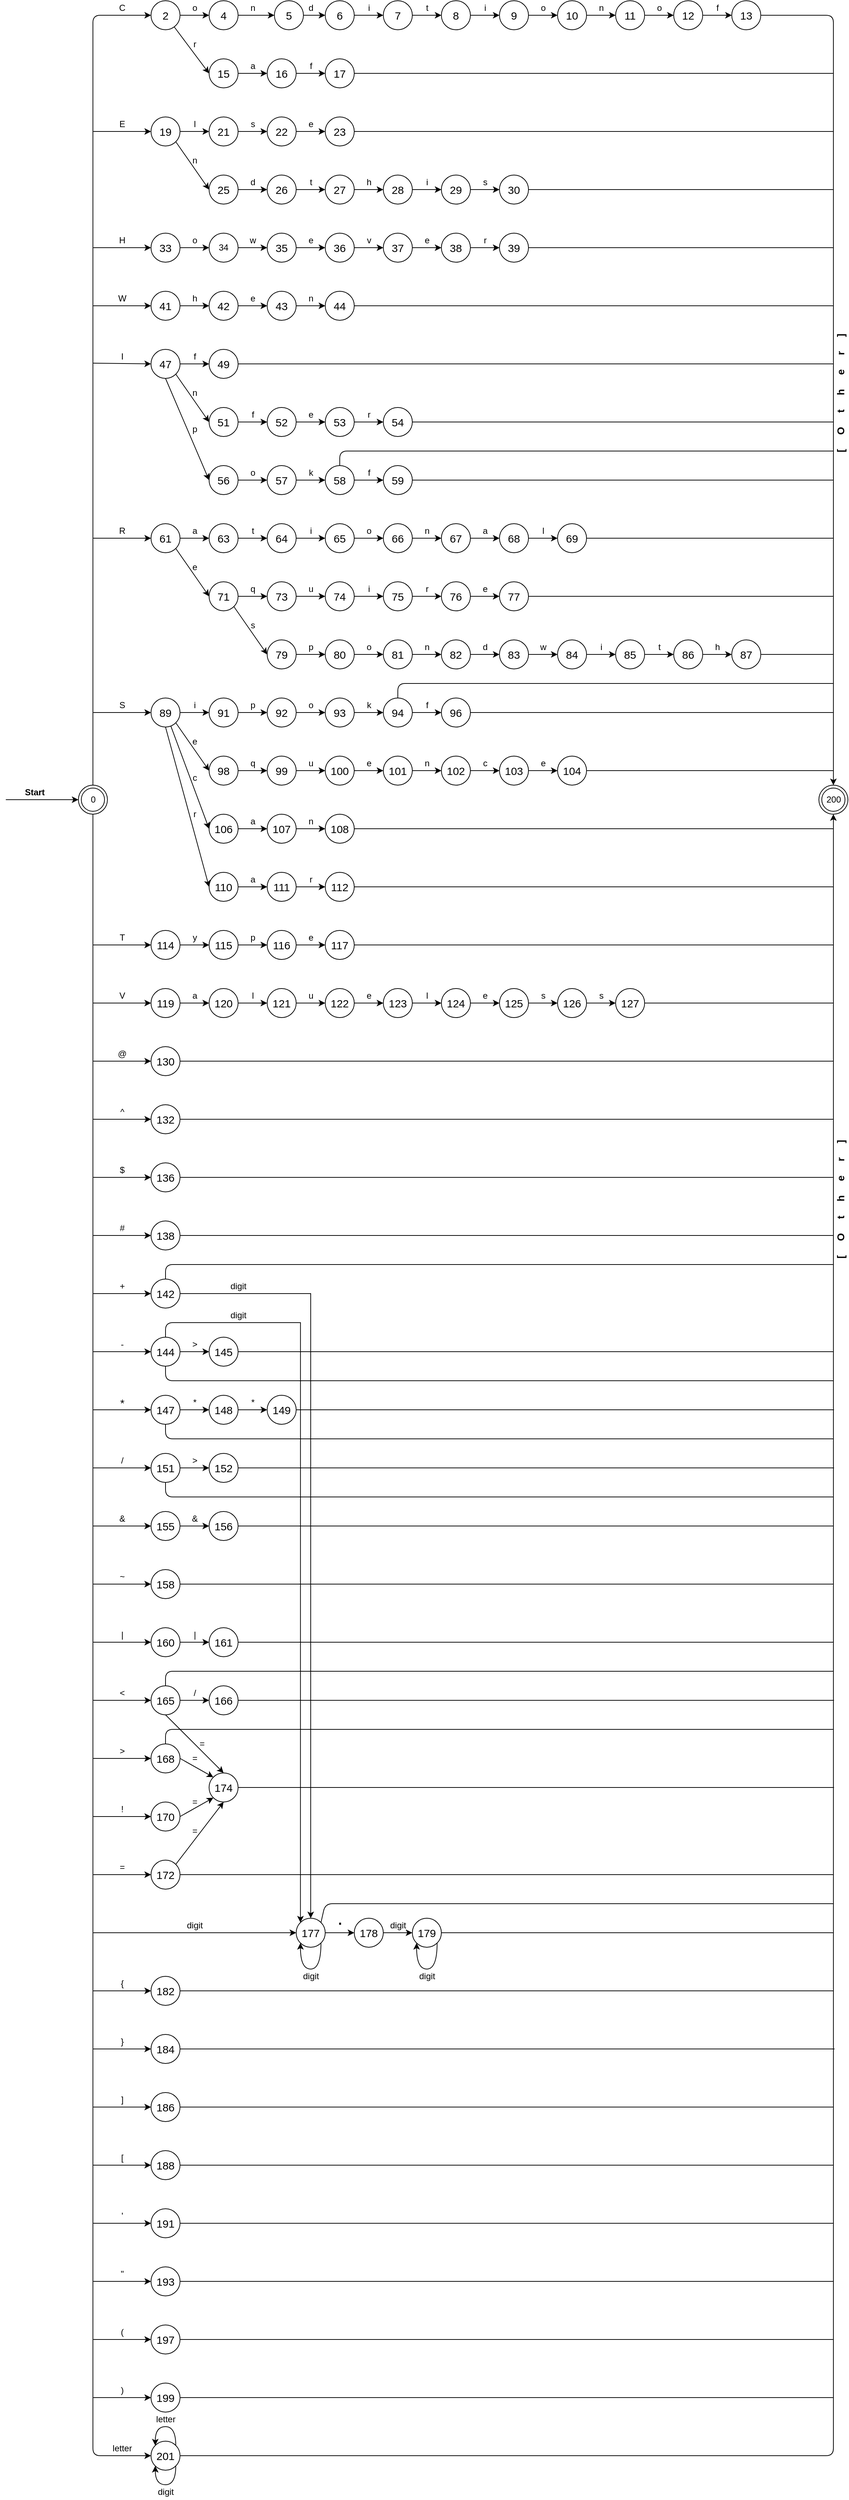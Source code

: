 <mxfile version="13.9.9" type="device"><diagram id="EMFUCovUQJSJn6wGHpKr" name="Page-1"><mxGraphModel dx="3588" dy="607" grid="1" gridSize="10" guides="1" tooltips="1" connect="1" arrows="1" fold="1" page="1" pageScale="1" pageWidth="850" pageHeight="1100" math="0" shadow="0"><root><mxCell id="0"/><mxCell id="1" parent="0"/><mxCell id="zn5v6eS6gWAtPmI5U3R7-2" value="" style="endArrow=classic;html=1;entryX=0;entryY=0.5;entryDx=0;entryDy=0;" parent="1" target="zn5v6eS6gWAtPmI5U3R7-486" edge="1"><mxGeometry width="50" height="50" relative="1" as="geometry"><mxPoint x="-1720" y="1100" as="sourcePoint"/><mxPoint x="-1640" y="1100" as="targetPoint"/></mxGeometry></mxCell><mxCell id="zn5v6eS6gWAtPmI5U3R7-3" value="&lt;b&gt;Start&lt;/b&gt;" style="text;html=1;strokeColor=none;fillColor=none;align=center;verticalAlign=middle;whiteSpace=wrap;rounded=0;" parent="1" vertex="1"><mxGeometry x="-1700" y="1080" width="40" height="20" as="geometry"/></mxCell><mxCell id="zn5v6eS6gWAtPmI5U3R7-6" style="edgeStyle=orthogonalEdgeStyle;rounded=0;orthogonalLoop=1;jettySize=auto;html=1;entryX=0;entryY=0.5;entryDx=0;entryDy=0;" parent="1" source="zn5v6eS6gWAtPmI5U3R7-4" target="zn5v6eS6gWAtPmI5U3R7-5" edge="1"><mxGeometry relative="1" as="geometry"/></mxCell><mxCell id="zn5v6eS6gWAtPmI5U3R7-40" style="edgeStyle=none;rounded=0;orthogonalLoop=1;jettySize=auto;html=1;entryX=0;entryY=0.5;entryDx=0;entryDy=0;" parent="1" source="zn5v6eS6gWAtPmI5U3R7-4" target="zn5v6eS6gWAtPmI5U3R7-39" edge="1"><mxGeometry relative="1" as="geometry"/></mxCell><mxCell id="zn5v6eS6gWAtPmI5U3R7-4" value="&lt;font style=&quot;font-size: 15px&quot;&gt;2&lt;/font&gt;" style="ellipse;whiteSpace=wrap;html=1;aspect=fixed;" parent="1" vertex="1"><mxGeometry x="-1520" width="40" height="40" as="geometry"/></mxCell><mxCell id="zn5v6eS6gWAtPmI5U3R7-12" style="edgeStyle=none;rounded=0;orthogonalLoop=1;jettySize=auto;html=1;exitX=1;exitY=0.5;exitDx=0;exitDy=0;entryX=0;entryY=0.5;entryDx=0;entryDy=0;" parent="1" source="zn5v6eS6gWAtPmI5U3R7-5" target="zn5v6eS6gWAtPmI5U3R7-11" edge="1"><mxGeometry relative="1" as="geometry"/></mxCell><mxCell id="zn5v6eS6gWAtPmI5U3R7-5" value="&lt;font style=&quot;font-size: 15px&quot;&gt;4&lt;/font&gt;" style="ellipse;whiteSpace=wrap;html=1;aspect=fixed;" parent="1" vertex="1"><mxGeometry x="-1440" width="40" height="40" as="geometry"/></mxCell><mxCell id="zn5v6eS6gWAtPmI5U3R7-9" value="o" style="text;html=1;align=center;verticalAlign=middle;resizable=0;points=[];autosize=1;" parent="1" vertex="1"><mxGeometry x="-1470" width="20" height="20" as="geometry"/></mxCell><mxCell id="zn5v6eS6gWAtPmI5U3R7-15" style="edgeStyle=none;rounded=0;orthogonalLoop=1;jettySize=auto;html=1;entryX=0;entryY=0.5;entryDx=0;entryDy=0;" parent="1" source="zn5v6eS6gWAtPmI5U3R7-11" target="zn5v6eS6gWAtPmI5U3R7-14" edge="1"><mxGeometry relative="1" as="geometry"/></mxCell><mxCell id="zn5v6eS6gWAtPmI5U3R7-11" value="&lt;font style=&quot;font-size: 15px&quot;&gt;5&lt;/font&gt;" style="ellipse;whiteSpace=wrap;html=1;aspect=fixed;" parent="1" vertex="1"><mxGeometry x="-1350" width="40" height="40" as="geometry"/></mxCell><mxCell id="zn5v6eS6gWAtPmI5U3R7-13" value="n" style="text;html=1;align=center;verticalAlign=middle;resizable=0;points=[];autosize=1;" parent="1" vertex="1"><mxGeometry x="-1390" width="20" height="20" as="geometry"/></mxCell><mxCell id="zn5v6eS6gWAtPmI5U3R7-19" style="edgeStyle=none;rounded=0;orthogonalLoop=1;jettySize=auto;html=1;exitX=1;exitY=0.5;exitDx=0;exitDy=0;entryX=0;entryY=0.5;entryDx=0;entryDy=0;" parent="1" source="zn5v6eS6gWAtPmI5U3R7-14" target="zn5v6eS6gWAtPmI5U3R7-18" edge="1"><mxGeometry relative="1" as="geometry"/></mxCell><mxCell id="zn5v6eS6gWAtPmI5U3R7-14" value="&lt;font style=&quot;font-size: 15px&quot;&gt;6&lt;/font&gt;" style="ellipse;whiteSpace=wrap;html=1;aspect=fixed;" parent="1" vertex="1"><mxGeometry x="-1280" width="40" height="40" as="geometry"/></mxCell><mxCell id="zn5v6eS6gWAtPmI5U3R7-16" value="d" style="text;html=1;align=center;verticalAlign=middle;resizable=0;points=[];autosize=1;" parent="1" vertex="1"><mxGeometry x="-1310" width="20" height="20" as="geometry"/></mxCell><mxCell id="zn5v6eS6gWAtPmI5U3R7-26" style="edgeStyle=none;rounded=0;orthogonalLoop=1;jettySize=auto;html=1;entryX=0;entryY=0.5;entryDx=0;entryDy=0;" parent="1" source="zn5v6eS6gWAtPmI5U3R7-17" target="zn5v6eS6gWAtPmI5U3R7-25" edge="1"><mxGeometry relative="1" as="geometry"/></mxCell><mxCell id="zn5v6eS6gWAtPmI5U3R7-17" value="&lt;font style=&quot;font-size: 15px&quot;&gt;8&lt;/font&gt;" style="ellipse;whiteSpace=wrap;html=1;aspect=fixed;" parent="1" vertex="1"><mxGeometry x="-1120" width="40" height="40" as="geometry"/></mxCell><mxCell id="zn5v6eS6gWAtPmI5U3R7-20" style="edgeStyle=none;rounded=0;orthogonalLoop=1;jettySize=auto;html=1;entryX=0;entryY=0.5;entryDx=0;entryDy=0;" parent="1" source="zn5v6eS6gWAtPmI5U3R7-18" target="zn5v6eS6gWAtPmI5U3R7-17" edge="1"><mxGeometry relative="1" as="geometry"/></mxCell><mxCell id="zn5v6eS6gWAtPmI5U3R7-18" value="&lt;font style=&quot;font-size: 15px&quot;&gt;7&lt;/font&gt;" style="ellipse;whiteSpace=wrap;html=1;aspect=fixed;" parent="1" vertex="1"><mxGeometry x="-1200" width="40" height="40" as="geometry"/></mxCell><mxCell id="zn5v6eS6gWAtPmI5U3R7-21" value="i" style="text;html=1;align=center;verticalAlign=middle;resizable=0;points=[];autosize=1;" parent="1" vertex="1"><mxGeometry x="-1230" width="20" height="20" as="geometry"/></mxCell><mxCell id="zn5v6eS6gWAtPmI5U3R7-22" value="t" style="text;html=1;align=center;verticalAlign=middle;resizable=0;points=[];autosize=1;" parent="1" vertex="1"><mxGeometry x="-1150" width="20" height="20" as="geometry"/></mxCell><mxCell id="zn5v6eS6gWAtPmI5U3R7-34" style="edgeStyle=none;rounded=0;orthogonalLoop=1;jettySize=auto;html=1;" parent="1" source="zn5v6eS6gWAtPmI5U3R7-23" target="zn5v6eS6gWAtPmI5U3R7-33" edge="1"><mxGeometry relative="1" as="geometry"/></mxCell><mxCell id="zn5v6eS6gWAtPmI5U3R7-23" value="&lt;font style=&quot;font-size: 15px&quot;&gt;11&lt;/font&gt;" style="ellipse;whiteSpace=wrap;html=1;aspect=fixed;" parent="1" vertex="1"><mxGeometry x="-880" width="40" height="40" as="geometry"/></mxCell><mxCell id="zn5v6eS6gWAtPmI5U3R7-30" style="edgeStyle=none;rounded=0;orthogonalLoop=1;jettySize=auto;html=1;entryX=0;entryY=0.5;entryDx=0;entryDy=0;" parent="1" source="zn5v6eS6gWAtPmI5U3R7-24" target="zn5v6eS6gWAtPmI5U3R7-23" edge="1"><mxGeometry relative="1" as="geometry"/></mxCell><mxCell id="zn5v6eS6gWAtPmI5U3R7-24" value="&lt;font style=&quot;font-size: 15px&quot;&gt;10&lt;/font&gt;" style="ellipse;whiteSpace=wrap;html=1;aspect=fixed;" parent="1" vertex="1"><mxGeometry x="-960" width="40" height="40" as="geometry"/></mxCell><mxCell id="zn5v6eS6gWAtPmI5U3R7-28" style="edgeStyle=none;rounded=0;orthogonalLoop=1;jettySize=auto;html=1;entryX=0;entryY=0.5;entryDx=0;entryDy=0;" parent="1" source="zn5v6eS6gWAtPmI5U3R7-25" target="zn5v6eS6gWAtPmI5U3R7-24" edge="1"><mxGeometry relative="1" as="geometry"/></mxCell><mxCell id="zn5v6eS6gWAtPmI5U3R7-25" value="&lt;font style=&quot;font-size: 15px&quot;&gt;9&lt;/font&gt;" style="ellipse;whiteSpace=wrap;html=1;aspect=fixed;" parent="1" vertex="1"><mxGeometry x="-1040" width="40" height="40" as="geometry"/></mxCell><mxCell id="zn5v6eS6gWAtPmI5U3R7-27" value="i" style="text;html=1;align=center;verticalAlign=middle;resizable=0;points=[];autosize=1;" parent="1" vertex="1"><mxGeometry x="-1070" width="20" height="20" as="geometry"/></mxCell><mxCell id="zn5v6eS6gWAtPmI5U3R7-29" value="o" style="text;html=1;align=center;verticalAlign=middle;resizable=0;points=[];autosize=1;" parent="1" vertex="1"><mxGeometry x="-990" width="20" height="20" as="geometry"/></mxCell><mxCell id="zn5v6eS6gWAtPmI5U3R7-31" value="n" style="text;html=1;align=center;verticalAlign=middle;resizable=0;points=[];autosize=1;" parent="1" vertex="1"><mxGeometry x="-910" width="20" height="20" as="geometry"/></mxCell><mxCell id="zn5v6eS6gWAtPmI5U3R7-36" style="edgeStyle=none;rounded=0;orthogonalLoop=1;jettySize=auto;html=1;entryX=0;entryY=0.5;entryDx=0;entryDy=0;" parent="1" source="zn5v6eS6gWAtPmI5U3R7-33" target="n8CQwFP3KZbxcw-hgI6j-5" edge="1"><mxGeometry relative="1" as="geometry"><mxPoint x="-720" y="20" as="targetPoint"/></mxGeometry></mxCell><mxCell id="zn5v6eS6gWAtPmI5U3R7-33" value="&lt;font style=&quot;font-size: 15px&quot;&gt;12&lt;/font&gt;" style="ellipse;whiteSpace=wrap;html=1;aspect=fixed;" parent="1" vertex="1"><mxGeometry x="-800" width="40" height="40" as="geometry"/></mxCell><mxCell id="zn5v6eS6gWAtPmI5U3R7-35" value="o" style="text;html=1;align=center;verticalAlign=middle;resizable=0;points=[];autosize=1;" parent="1" vertex="1"><mxGeometry x="-830" width="20" height="20" as="geometry"/></mxCell><mxCell id="zn5v6eS6gWAtPmI5U3R7-37" value="f" style="text;html=1;align=center;verticalAlign=middle;resizable=0;points=[];autosize=1;" parent="1" vertex="1"><mxGeometry x="-750" width="20" height="20" as="geometry"/></mxCell><mxCell id="zn5v6eS6gWAtPmI5U3R7-49" style="edgeStyle=none;rounded=0;orthogonalLoop=1;jettySize=auto;html=1;entryX=0;entryY=0.5;entryDx=0;entryDy=0;" parent="1" source="zn5v6eS6gWAtPmI5U3R7-39" target="zn5v6eS6gWAtPmI5U3R7-41" edge="1"><mxGeometry relative="1" as="geometry"/></mxCell><mxCell id="zn5v6eS6gWAtPmI5U3R7-39" value="&lt;font style=&quot;font-size: 15px&quot;&gt;15&lt;/font&gt;" style="ellipse;whiteSpace=wrap;html=1;aspect=fixed;" parent="1" vertex="1"><mxGeometry x="-1440" y="80" width="40" height="40" as="geometry"/></mxCell><mxCell id="zn5v6eS6gWAtPmI5U3R7-52" style="edgeStyle=none;rounded=0;orthogonalLoop=1;jettySize=auto;html=1;entryX=0;entryY=0.5;entryDx=0;entryDy=0;" parent="1" source="zn5v6eS6gWAtPmI5U3R7-41" target="n8CQwFP3KZbxcw-hgI6j-9" edge="1"><mxGeometry relative="1" as="geometry"><mxPoint x="-1280" y="100" as="targetPoint"/></mxGeometry></mxCell><mxCell id="zn5v6eS6gWAtPmI5U3R7-41" value="&lt;font style=&quot;font-size: 15px&quot;&gt;16&lt;/font&gt;" style="ellipse;whiteSpace=wrap;html=1;aspect=fixed;" parent="1" vertex="1"><mxGeometry x="-1360" y="80" width="40" height="40" as="geometry"/></mxCell><mxCell id="zn5v6eS6gWAtPmI5U3R7-60" style="edgeStyle=none;rounded=0;orthogonalLoop=1;jettySize=auto;html=1;entryX=0;entryY=0.5;entryDx=0;entryDy=0;" parent="1" source="zn5v6eS6gWAtPmI5U3R7-43" target="zn5v6eS6gWAtPmI5U3R7-44" edge="1"><mxGeometry relative="1" as="geometry"/></mxCell><mxCell id="zn5v6eS6gWAtPmI5U3R7-43" value="&lt;font style=&quot;font-size: 15px&quot;&gt;21&lt;/font&gt;" style="ellipse;whiteSpace=wrap;html=1;aspect=fixed;" parent="1" vertex="1"><mxGeometry x="-1440" y="160" width="40" height="40" as="geometry"/></mxCell><mxCell id="zn5v6eS6gWAtPmI5U3R7-72" style="edgeStyle=none;rounded=0;orthogonalLoop=1;jettySize=auto;html=1;entryX=0;entryY=0.5;entryDx=0;entryDy=0;" parent="1" source="zn5v6eS6gWAtPmI5U3R7-44" target="n8CQwFP3KZbxcw-hgI6j-11" edge="1"><mxGeometry relative="1" as="geometry"><mxPoint x="-1280" y="180" as="targetPoint"/></mxGeometry></mxCell><mxCell id="zn5v6eS6gWAtPmI5U3R7-44" value="&lt;font style=&quot;font-size: 15px&quot;&gt;22&lt;/font&gt;" style="ellipse;whiteSpace=wrap;html=1;aspect=fixed;" parent="1" vertex="1"><mxGeometry x="-1360" y="160" width="40" height="40" as="geometry"/></mxCell><mxCell id="zn5v6eS6gWAtPmI5U3R7-77" style="edgeStyle=none;rounded=0;orthogonalLoop=1;jettySize=auto;html=1;entryX=0;entryY=0.5;entryDx=0;entryDy=0;" parent="1" source="zn5v6eS6gWAtPmI5U3R7-45" target="zn5v6eS6gWAtPmI5U3R7-70" edge="1"><mxGeometry relative="1" as="geometry"/></mxCell><mxCell id="zn5v6eS6gWAtPmI5U3R7-45" value="&lt;font style=&quot;font-size: 15px&quot;&gt;26&lt;/font&gt;" style="ellipse;whiteSpace=wrap;html=1;aspect=fixed;" parent="1" vertex="1"><mxGeometry x="-1360" y="240" width="40" height="40" as="geometry"/></mxCell><mxCell id="zn5v6eS6gWAtPmI5U3R7-58" style="edgeStyle=none;rounded=0;orthogonalLoop=1;jettySize=auto;html=1;entryX=0;entryY=0.5;entryDx=0;entryDy=0;" parent="1" source="zn5v6eS6gWAtPmI5U3R7-46" target="zn5v6eS6gWAtPmI5U3R7-43" edge="1"><mxGeometry relative="1" as="geometry"/></mxCell><mxCell id="zn5v6eS6gWAtPmI5U3R7-61" style="edgeStyle=none;rounded=0;orthogonalLoop=1;jettySize=auto;html=1;exitX=1;exitY=1;exitDx=0;exitDy=0;entryX=0;entryY=0.5;entryDx=0;entryDy=0;" parent="1" source="zn5v6eS6gWAtPmI5U3R7-46" target="zn5v6eS6gWAtPmI5U3R7-47" edge="1"><mxGeometry relative="1" as="geometry"/></mxCell><mxCell id="zn5v6eS6gWAtPmI5U3R7-46" value="&lt;font style=&quot;font-size: 15px&quot;&gt;19&lt;/font&gt;" style="ellipse;whiteSpace=wrap;html=1;aspect=fixed;" parent="1" vertex="1"><mxGeometry x="-1520" y="160" width="40" height="40" as="geometry"/></mxCell><mxCell id="zn5v6eS6gWAtPmI5U3R7-62" style="edgeStyle=none;rounded=0;orthogonalLoop=1;jettySize=auto;html=1;entryX=0;entryY=0.5;entryDx=0;entryDy=0;exitX=1;exitY=0.5;exitDx=0;exitDy=0;" parent="1" source="zn5v6eS6gWAtPmI5U3R7-47" target="zn5v6eS6gWAtPmI5U3R7-45" edge="1"><mxGeometry relative="1" as="geometry"><mxPoint x="-1400" y="260" as="sourcePoint"/></mxGeometry></mxCell><mxCell id="zn5v6eS6gWAtPmI5U3R7-47" value="&lt;font style=&quot;font-size: 15px&quot;&gt;25&lt;/font&gt;" style="ellipse;whiteSpace=wrap;html=1;aspect=fixed;" parent="1" vertex="1"><mxGeometry x="-1440" y="240" width="40" height="40" as="geometry"/></mxCell><mxCell id="zn5v6eS6gWAtPmI5U3R7-50" value="a" style="text;html=1;align=center;verticalAlign=middle;resizable=0;points=[];autosize=1;" parent="1" vertex="1"><mxGeometry x="-1390" y="80" width="20" height="20" as="geometry"/></mxCell><mxCell id="zn5v6eS6gWAtPmI5U3R7-51" value="r" style="text;html=1;align=center;verticalAlign=middle;resizable=0;points=[];autosize=1;" parent="1" vertex="1"><mxGeometry x="-1470" y="50" width="20" height="20" as="geometry"/></mxCell><mxCell id="zn5v6eS6gWAtPmI5U3R7-53" value="f" style="text;html=1;align=center;verticalAlign=middle;resizable=0;points=[];autosize=1;" parent="1" vertex="1"><mxGeometry x="-1310" y="80" width="20" height="20" as="geometry"/></mxCell><mxCell id="zn5v6eS6gWAtPmI5U3R7-59" value="l" style="text;html=1;align=center;verticalAlign=middle;resizable=0;points=[];autosize=1;" parent="1" vertex="1"><mxGeometry x="-1470" y="160" width="20" height="20" as="geometry"/></mxCell><mxCell id="zn5v6eS6gWAtPmI5U3R7-63" value="n" style="text;html=1;align=center;verticalAlign=middle;resizable=0;points=[];autosize=1;" parent="1" vertex="1"><mxGeometry x="-1470" y="210" width="20" height="20" as="geometry"/></mxCell><mxCell id="zn5v6eS6gWAtPmI5U3R7-64" value="s" style="text;html=1;align=center;verticalAlign=middle;resizable=0;points=[];autosize=1;" parent="1" vertex="1"><mxGeometry x="-1390" y="160" width="20" height="20" as="geometry"/></mxCell><mxCell id="zn5v6eS6gWAtPmI5U3R7-88" style="edgeStyle=none;rounded=0;orthogonalLoop=1;jettySize=auto;html=1;exitX=1;exitY=0.5;exitDx=0;exitDy=0;entryX=0;entryY=0.5;entryDx=0;entryDy=0;" parent="1" source="zn5v6eS6gWAtPmI5U3R7-65" target="zn5v6eS6gWAtPmI5U3R7-67" edge="1"><mxGeometry relative="1" as="geometry"/></mxCell><mxCell id="zn5v6eS6gWAtPmI5U3R7-65" value="&lt;font style=&quot;font-size: 15px&quot;&gt;33&lt;/font&gt;" style="ellipse;whiteSpace=wrap;html=1;aspect=fixed;" parent="1" vertex="1"><mxGeometry x="-1520" y="320" width="40" height="40" as="geometry"/></mxCell><mxCell id="zn5v6eS6gWAtPmI5U3R7-84" style="edgeStyle=none;rounded=0;orthogonalLoop=1;jettySize=auto;html=1;entryX=0;entryY=0.5;entryDx=0;entryDy=0;" parent="1" source="zn5v6eS6gWAtPmI5U3R7-66" target="n8CQwFP3KZbxcw-hgI6j-12" edge="1"><mxGeometry relative="1" as="geometry"><mxPoint x="-1040" y="260" as="targetPoint"/></mxGeometry></mxCell><mxCell id="zn5v6eS6gWAtPmI5U3R7-66" value="&lt;font style=&quot;font-size: 15px&quot;&gt;29&lt;/font&gt;" style="ellipse;whiteSpace=wrap;html=1;aspect=fixed;" parent="1" vertex="1"><mxGeometry x="-1120" y="240" width="40" height="40" as="geometry"/></mxCell><mxCell id="zn5v6eS6gWAtPmI5U3R7-96" style="edgeStyle=none;rounded=0;orthogonalLoop=1;jettySize=auto;html=1;entryX=0;entryY=0.5;entryDx=0;entryDy=0;" parent="1" source="zn5v6eS6gWAtPmI5U3R7-67" target="zn5v6eS6gWAtPmI5U3R7-95" edge="1"><mxGeometry relative="1" as="geometry"/></mxCell><mxCell id="zn5v6eS6gWAtPmI5U3R7-67" value="34" style="ellipse;whiteSpace=wrap;html=1;aspect=fixed;" parent="1" vertex="1"><mxGeometry x="-1440" y="320" width="40" height="40" as="geometry"/></mxCell><mxCell id="zn5v6eS6gWAtPmI5U3R7-120" style="edgeStyle=none;rounded=0;orthogonalLoop=1;jettySize=auto;html=1;entryX=0;entryY=0.5;entryDx=0;entryDy=0;entryPerimeter=0;" parent="1" source="zn5v6eS6gWAtPmI5U3R7-68" target="n8CQwFP3KZbxcw-hgI6j-14" edge="1"><mxGeometry relative="1" as="geometry"><mxPoint x="-1280" y="420" as="targetPoint"/></mxGeometry></mxCell><mxCell id="zn5v6eS6gWAtPmI5U3R7-68" value="&lt;font style=&quot;font-size: 15px&quot;&gt;43&lt;/font&gt;" style="ellipse;whiteSpace=wrap;html=1;aspect=fixed;" parent="1" vertex="1"><mxGeometry x="-1360" y="400" width="40" height="40" as="geometry"/></mxCell><mxCell id="zn5v6eS6gWAtPmI5U3R7-81" style="edgeStyle=none;rounded=0;orthogonalLoop=1;jettySize=auto;html=1;entryX=0;entryY=0.5;entryDx=0;entryDy=0;" parent="1" source="zn5v6eS6gWAtPmI5U3R7-69" target="zn5v6eS6gWAtPmI5U3R7-66" edge="1"><mxGeometry relative="1" as="geometry"/></mxCell><mxCell id="zn5v6eS6gWAtPmI5U3R7-69" value="&lt;font style=&quot;font-size: 15px&quot;&gt;28&lt;/font&gt;" style="ellipse;whiteSpace=wrap;html=1;aspect=fixed;" parent="1" vertex="1"><mxGeometry x="-1200" y="240" width="40" height="40" as="geometry"/></mxCell><mxCell id="zn5v6eS6gWAtPmI5U3R7-79" style="edgeStyle=none;rounded=0;orthogonalLoop=1;jettySize=auto;html=1;entryX=0;entryY=0.5;entryDx=0;entryDy=0;" parent="1" source="zn5v6eS6gWAtPmI5U3R7-70" target="zn5v6eS6gWAtPmI5U3R7-69" edge="1"><mxGeometry relative="1" as="geometry"/></mxCell><mxCell id="zn5v6eS6gWAtPmI5U3R7-70" value="&lt;font style=&quot;font-size: 15px&quot;&gt;27&lt;/font&gt;" style="ellipse;whiteSpace=wrap;html=1;aspect=fixed;" parent="1" vertex="1"><mxGeometry x="-1280" y="240" width="40" height="40" as="geometry"/></mxCell><mxCell id="zn5v6eS6gWAtPmI5U3R7-73" value="e" style="text;html=1;align=center;verticalAlign=middle;resizable=0;points=[];autosize=1;" parent="1" vertex="1"><mxGeometry x="-1310" y="160" width="20" height="20" as="geometry"/></mxCell><mxCell id="zn5v6eS6gWAtPmI5U3R7-76" value="d" style="text;html=1;align=center;verticalAlign=middle;resizable=0;points=[];autosize=1;" parent="1" vertex="1"><mxGeometry x="-1390" y="240" width="20" height="20" as="geometry"/></mxCell><mxCell id="zn5v6eS6gWAtPmI5U3R7-78" value="t" style="text;html=1;align=center;verticalAlign=middle;resizable=0;points=[];autosize=1;" parent="1" vertex="1"><mxGeometry x="-1310" y="240" width="20" height="20" as="geometry"/></mxCell><mxCell id="zn5v6eS6gWAtPmI5U3R7-80" value="h" style="text;html=1;align=center;verticalAlign=middle;resizable=0;points=[];autosize=1;" parent="1" vertex="1"><mxGeometry x="-1230" y="240" width="20" height="20" as="geometry"/></mxCell><mxCell id="zn5v6eS6gWAtPmI5U3R7-82" value="i" style="text;html=1;align=center;verticalAlign=middle;resizable=0;points=[];autosize=1;" parent="1" vertex="1"><mxGeometry x="-1150" y="240" width="20" height="20" as="geometry"/></mxCell><mxCell id="zn5v6eS6gWAtPmI5U3R7-85" value="s" style="text;html=1;align=center;verticalAlign=middle;resizable=0;points=[];autosize=1;" parent="1" vertex="1"><mxGeometry x="-1070" y="240" width="20" height="20" as="geometry"/></mxCell><mxCell id="zn5v6eS6gWAtPmI5U3R7-89" value="o" style="text;html=1;align=center;verticalAlign=middle;resizable=0;points=[];autosize=1;" parent="1" vertex="1"><mxGeometry x="-1470" y="320" width="20" height="20" as="geometry"/></mxCell><mxCell id="zn5v6eS6gWAtPmI5U3R7-116" style="edgeStyle=none;rounded=0;orthogonalLoop=1;jettySize=auto;html=1;entryX=0;entryY=0.5;entryDx=0;entryDy=0;" parent="1" source="zn5v6eS6gWAtPmI5U3R7-90" target="zn5v6eS6gWAtPmI5U3R7-68" edge="1"><mxGeometry relative="1" as="geometry"/></mxCell><mxCell id="zn5v6eS6gWAtPmI5U3R7-90" value="&lt;font style=&quot;font-size: 15px&quot;&gt;42&lt;/font&gt;" style="ellipse;whiteSpace=wrap;html=1;aspect=fixed;" parent="1" vertex="1"><mxGeometry x="-1440" y="400" width="40" height="40" as="geometry"/></mxCell><mxCell id="zn5v6eS6gWAtPmI5U3R7-115" style="edgeStyle=none;rounded=0;orthogonalLoop=1;jettySize=auto;html=1;entryX=0;entryY=0.5;entryDx=0;entryDy=0;" parent="1" source="zn5v6eS6gWAtPmI5U3R7-91" target="zn5v6eS6gWAtPmI5U3R7-90" edge="1"><mxGeometry relative="1" as="geometry"/></mxCell><mxCell id="zn5v6eS6gWAtPmI5U3R7-91" value="&lt;font style=&quot;font-size: 15px&quot;&gt;41&lt;/font&gt;" style="ellipse;whiteSpace=wrap;html=1;aspect=fixed;" parent="1" vertex="1"><mxGeometry x="-1520" y="400" width="40" height="40" as="geometry"/></mxCell><mxCell id="zn5v6eS6gWAtPmI5U3R7-106" style="edgeStyle=none;rounded=0;orthogonalLoop=1;jettySize=auto;html=1;entryX=0;entryY=0.5;entryDx=0;entryDy=0;" parent="1" source="zn5v6eS6gWAtPmI5U3R7-92" target="n8CQwFP3KZbxcw-hgI6j-13" edge="1"><mxGeometry relative="1" as="geometry"><mxPoint x="-1040" y="340" as="targetPoint"/></mxGeometry></mxCell><mxCell id="zn5v6eS6gWAtPmI5U3R7-92" value="&lt;font style=&quot;font-size: 15px&quot;&gt;38&lt;/font&gt;" style="ellipse;whiteSpace=wrap;html=1;aspect=fixed;" parent="1" vertex="1"><mxGeometry x="-1120" y="320" width="40" height="40" as="geometry"/></mxCell><mxCell id="zn5v6eS6gWAtPmI5U3R7-102" style="edgeStyle=none;rounded=0;orthogonalLoop=1;jettySize=auto;html=1;entryX=0;entryY=0.5;entryDx=0;entryDy=0;" parent="1" source="zn5v6eS6gWAtPmI5U3R7-93" target="zn5v6eS6gWAtPmI5U3R7-92" edge="1"><mxGeometry relative="1" as="geometry"/></mxCell><mxCell id="zn5v6eS6gWAtPmI5U3R7-93" value="&lt;font style=&quot;font-size: 15px&quot;&gt;37&lt;/font&gt;" style="ellipse;whiteSpace=wrap;html=1;aspect=fixed;" parent="1" vertex="1"><mxGeometry x="-1200" y="320" width="40" height="40" as="geometry"/></mxCell><mxCell id="zn5v6eS6gWAtPmI5U3R7-100" style="edgeStyle=none;rounded=0;orthogonalLoop=1;jettySize=auto;html=1;entryX=0;entryY=0.5;entryDx=0;entryDy=0;" parent="1" source="zn5v6eS6gWAtPmI5U3R7-94" target="zn5v6eS6gWAtPmI5U3R7-93" edge="1"><mxGeometry relative="1" as="geometry"/></mxCell><mxCell id="zn5v6eS6gWAtPmI5U3R7-94" value="&lt;font style=&quot;font-size: 15px&quot;&gt;36&lt;/font&gt;" style="ellipse;whiteSpace=wrap;html=1;aspect=fixed;" parent="1" vertex="1"><mxGeometry x="-1280" y="320" width="40" height="40" as="geometry"/></mxCell><mxCell id="zn5v6eS6gWAtPmI5U3R7-98" style="edgeStyle=none;rounded=0;orthogonalLoop=1;jettySize=auto;html=1;entryX=0;entryY=0.5;entryDx=0;entryDy=0;" parent="1" source="zn5v6eS6gWAtPmI5U3R7-95" target="zn5v6eS6gWAtPmI5U3R7-94" edge="1"><mxGeometry relative="1" as="geometry"/></mxCell><mxCell id="zn5v6eS6gWAtPmI5U3R7-95" value="&lt;font style=&quot;font-size: 15px&quot;&gt;35&lt;/font&gt;" style="ellipse;whiteSpace=wrap;html=1;aspect=fixed;" parent="1" vertex="1"><mxGeometry x="-1360" y="320" width="40" height="40" as="geometry"/></mxCell><mxCell id="zn5v6eS6gWAtPmI5U3R7-97" value="w" style="text;html=1;align=center;verticalAlign=middle;resizable=0;points=[];autosize=1;" parent="1" vertex="1"><mxGeometry x="-1390" y="320" width="20" height="20" as="geometry"/></mxCell><mxCell id="zn5v6eS6gWAtPmI5U3R7-99" value="e" style="text;html=1;align=center;verticalAlign=middle;resizable=0;points=[];autosize=1;" parent="1" vertex="1"><mxGeometry x="-1310" y="320" width="20" height="20" as="geometry"/></mxCell><mxCell id="zn5v6eS6gWAtPmI5U3R7-101" value="v" style="text;html=1;align=center;verticalAlign=middle;resizable=0;points=[];autosize=1;" parent="1" vertex="1"><mxGeometry x="-1230" y="320" width="20" height="20" as="geometry"/></mxCell><mxCell id="zn5v6eS6gWAtPmI5U3R7-103" value="e" style="text;html=1;align=center;verticalAlign=middle;resizable=0;points=[];autosize=1;" parent="1" vertex="1"><mxGeometry x="-1150" y="320" width="20" height="20" as="geometry"/></mxCell><mxCell id="zn5v6eS6gWAtPmI5U3R7-148" style="edgeStyle=none;rounded=0;orthogonalLoop=1;jettySize=auto;html=1;entryX=0;entryY=0.5;entryDx=0;entryDy=0;" parent="1" source="zn5v6eS6gWAtPmI5U3R7-104" target="zn5v6eS6gWAtPmI5U3R7-110" edge="1"><mxGeometry relative="1" as="geometry"/></mxCell><mxCell id="zn5v6eS6gWAtPmI5U3R7-104" value="&lt;font style=&quot;font-size: 15px&quot;&gt;56&lt;/font&gt;" style="ellipse;whiteSpace=wrap;html=1;aspect=fixed;" parent="1" vertex="1"><mxGeometry x="-1440" y="640" width="40" height="40" as="geometry"/></mxCell><mxCell id="zn5v6eS6gWAtPmI5U3R7-107" value="r" style="text;html=1;align=center;verticalAlign=middle;resizable=0;points=[];autosize=1;" parent="1" vertex="1"><mxGeometry x="-1070" y="320" width="20" height="20" as="geometry"/></mxCell><mxCell id="zn5v6eS6gWAtPmI5U3R7-151" style="edgeStyle=none;rounded=0;orthogonalLoop=1;jettySize=auto;html=1;entryX=0;entryY=0.5;entryDx=0;entryDy=0;" parent="1" source="zn5v6eS6gWAtPmI5U3R7-110" target="n8CQwFP3KZbxcw-hgI6j-19" edge="1"><mxGeometry relative="1" as="geometry"><mxPoint x="-1280" y="660" as="targetPoint"/></mxGeometry></mxCell><mxCell id="zn5v6eS6gWAtPmI5U3R7-110" value="&lt;font style=&quot;font-size: 15px&quot;&gt;57&lt;/font&gt;" style="ellipse;whiteSpace=wrap;html=1;aspect=fixed;" parent="1" vertex="1"><mxGeometry x="-1360" y="640" width="40" height="40" as="geometry"/></mxCell><mxCell id="zn5v6eS6gWAtPmI5U3R7-143" style="edgeStyle=none;rounded=0;orthogonalLoop=1;jettySize=auto;html=1;entryX=0;entryY=0.5;entryDx=0;entryDy=0;" parent="1" source="zn5v6eS6gWAtPmI5U3R7-111" target="zn5v6eS6gWAtPmI5U3R7-112" edge="1"><mxGeometry relative="1" as="geometry"/></mxCell><mxCell id="zn5v6eS6gWAtPmI5U3R7-111" value="&lt;font style=&quot;font-size: 15px&quot;&gt;51&lt;/font&gt;" style="ellipse;whiteSpace=wrap;html=1;aspect=fixed;" parent="1" vertex="1"><mxGeometry x="-1440" y="560" width="40" height="40" as="geometry"/></mxCell><mxCell id="zn5v6eS6gWAtPmI5U3R7-146" style="edgeStyle=none;rounded=0;orthogonalLoop=1;jettySize=auto;html=1;entryX=0;entryY=0.5;entryDx=0;entryDy=0;exitX=1;exitY=0.5;exitDx=0;exitDy=0;" parent="1" source="zn5v6eS6gWAtPmI5U3R7-513" target="n8CQwFP3KZbxcw-hgI6j-17" edge="1"><mxGeometry relative="1" as="geometry"><mxPoint x="-1230" y="580" as="sourcePoint"/><mxPoint x="-1200" y="580" as="targetPoint"/></mxGeometry></mxCell><mxCell id="zn5v6eS6gWAtPmI5U3R7-514" value="" style="edgeStyle=orthogonalEdgeStyle;curved=1;rounded=0;orthogonalLoop=1;jettySize=auto;html=1;" parent="1" source="zn5v6eS6gWAtPmI5U3R7-112" target="zn5v6eS6gWAtPmI5U3R7-513" edge="1"><mxGeometry relative="1" as="geometry"/></mxCell><mxCell id="zn5v6eS6gWAtPmI5U3R7-112" value="&lt;font style=&quot;font-size: 15px&quot;&gt;52&lt;/font&gt;" style="ellipse;whiteSpace=wrap;html=1;aspect=fixed;" parent="1" vertex="1"><mxGeometry x="-1360" y="560" width="40" height="40" as="geometry"/></mxCell><mxCell id="zn5v6eS6gWAtPmI5U3R7-124" style="edgeStyle=none;rounded=0;orthogonalLoop=1;jettySize=auto;html=1;entryX=0;entryY=0.5;entryDx=0;entryDy=0;" parent="1" source="zn5v6eS6gWAtPmI5U3R7-114" target="n8CQwFP3KZbxcw-hgI6j-15" edge="1"><mxGeometry relative="1" as="geometry"><mxPoint x="-1440" y="500" as="targetPoint"/></mxGeometry></mxCell><mxCell id="zn5v6eS6gWAtPmI5U3R7-128" style="edgeStyle=none;rounded=0;orthogonalLoop=1;jettySize=auto;html=1;exitX=1;exitY=1;exitDx=0;exitDy=0;entryX=0;entryY=0.5;entryDx=0;entryDy=0;" parent="1" source="zn5v6eS6gWAtPmI5U3R7-114" target="zn5v6eS6gWAtPmI5U3R7-111" edge="1"><mxGeometry relative="1" as="geometry"/></mxCell><mxCell id="zn5v6eS6gWAtPmI5U3R7-129" style="edgeStyle=none;rounded=0;orthogonalLoop=1;jettySize=auto;html=1;exitX=0.5;exitY=1;exitDx=0;exitDy=0;entryX=0;entryY=0.5;entryDx=0;entryDy=0;" parent="1" source="zn5v6eS6gWAtPmI5U3R7-114" target="zn5v6eS6gWAtPmI5U3R7-104" edge="1"><mxGeometry relative="1" as="geometry"/></mxCell><mxCell id="zn5v6eS6gWAtPmI5U3R7-114" value="&lt;span style=&quot;font-size: 15px&quot;&gt;47&lt;/span&gt;" style="ellipse;whiteSpace=wrap;html=1;aspect=fixed;" parent="1" vertex="1"><mxGeometry x="-1520" y="480" width="40" height="40" as="geometry"/></mxCell><mxCell id="zn5v6eS6gWAtPmI5U3R7-117" value="h" style="text;html=1;align=center;verticalAlign=middle;resizable=0;points=[];autosize=1;" parent="1" vertex="1"><mxGeometry x="-1470" y="400" width="20" height="20" as="geometry"/></mxCell><mxCell id="zn5v6eS6gWAtPmI5U3R7-118" value="e" style="text;html=1;align=center;verticalAlign=middle;resizable=0;points=[];autosize=1;" parent="1" vertex="1"><mxGeometry x="-1390" y="400" width="20" height="20" as="geometry"/></mxCell><mxCell id="zn5v6eS6gWAtPmI5U3R7-121" value="n" style="text;html=1;align=center;verticalAlign=middle;resizable=0;points=[];autosize=1;" parent="1" vertex="1"><mxGeometry x="-1310" y="400" width="20" height="20" as="geometry"/></mxCell><mxCell id="zn5v6eS6gWAtPmI5U3R7-126" value="f" style="text;html=1;align=center;verticalAlign=middle;resizable=0;points=[];autosize=1;" parent="1" vertex="1"><mxGeometry x="-1470" y="480" width="20" height="20" as="geometry"/></mxCell><mxCell id="zn5v6eS6gWAtPmI5U3R7-130" value="n" style="text;html=1;align=center;verticalAlign=middle;resizable=0;points=[];autosize=1;" parent="1" vertex="1"><mxGeometry x="-1470" y="530" width="20" height="20" as="geometry"/></mxCell><mxCell id="zn5v6eS6gWAtPmI5U3R7-131" value="p" style="text;html=1;align=center;verticalAlign=middle;resizable=0;points=[];autosize=1;" parent="1" vertex="1"><mxGeometry x="-1470" y="580" width="20" height="20" as="geometry"/></mxCell><mxCell id="zn5v6eS6gWAtPmI5U3R7-153" style="edgeStyle=none;rounded=0;orthogonalLoop=1;jettySize=auto;html=1;entryX=0;entryY=0.5;entryDx=0;entryDy=0;exitX=1;exitY=0.5;exitDx=0;exitDy=0;" parent="1" source="n8CQwFP3KZbxcw-hgI6j-19" target="n8CQwFP3KZbxcw-hgI6j-18" edge="1"><mxGeometry relative="1" as="geometry"><mxPoint x="-1240" y="660" as="sourcePoint"/><mxPoint x="-1200" y="660" as="targetPoint"/></mxGeometry></mxCell><mxCell id="zn5v6eS6gWAtPmI5U3R7-159" style="edgeStyle=none;rounded=0;orthogonalLoop=1;jettySize=auto;html=1;entryX=0;entryY=0.5;entryDx=0;entryDy=0;" parent="1" source="zn5v6eS6gWAtPmI5U3R7-133" target="zn5v6eS6gWAtPmI5U3R7-134" edge="1"><mxGeometry relative="1" as="geometry"/></mxCell><mxCell id="zn5v6eS6gWAtPmI5U3R7-161" style="edgeStyle=none;rounded=0;orthogonalLoop=1;jettySize=auto;html=1;exitX=1;exitY=1;exitDx=0;exitDy=0;entryX=0;entryY=0.5;entryDx=0;entryDy=0;" parent="1" source="zn5v6eS6gWAtPmI5U3R7-133" target="zn5v6eS6gWAtPmI5U3R7-142" edge="1"><mxGeometry relative="1" as="geometry"/></mxCell><mxCell id="zn5v6eS6gWAtPmI5U3R7-133" value="&lt;font style=&quot;font-size: 15px&quot;&gt;61&lt;/font&gt;" style="ellipse;whiteSpace=wrap;html=1;aspect=fixed;" parent="1" vertex="1"><mxGeometry x="-1520" y="720" width="40" height="40" as="geometry"/></mxCell><mxCell id="zn5v6eS6gWAtPmI5U3R7-163" style="edgeStyle=none;rounded=0;orthogonalLoop=1;jettySize=auto;html=1;entryX=0;entryY=0.5;entryDx=0;entryDy=0;" parent="1" source="zn5v6eS6gWAtPmI5U3R7-134" target="zn5v6eS6gWAtPmI5U3R7-141" edge="1"><mxGeometry relative="1" as="geometry"/></mxCell><mxCell id="zn5v6eS6gWAtPmI5U3R7-134" value="&lt;font style=&quot;font-size: 15px&quot;&gt;63&lt;/font&gt;" style="ellipse;whiteSpace=wrap;html=1;aspect=fixed;" parent="1" vertex="1"><mxGeometry x="-1440" y="720" width="40" height="40" as="geometry"/></mxCell><mxCell id="zn5v6eS6gWAtPmI5U3R7-170" style="edgeStyle=none;rounded=0;orthogonalLoop=1;jettySize=auto;html=1;entryX=0;entryY=0.5;entryDx=0;entryDy=0;" parent="1" source="zn5v6eS6gWAtPmI5U3R7-136" target="zn5v6eS6gWAtPmI5U3R7-139" edge="1"><mxGeometry relative="1" as="geometry"/></mxCell><mxCell id="zn5v6eS6gWAtPmI5U3R7-136" value="&lt;font style=&quot;font-size: 15px&quot;&gt;66&lt;/font&gt;" style="ellipse;whiteSpace=wrap;html=1;aspect=fixed;" parent="1" vertex="1"><mxGeometry x="-1200" y="720" width="40" height="40" as="geometry"/></mxCell><mxCell id="zn5v6eS6gWAtPmI5U3R7-189" style="edgeStyle=none;rounded=0;orthogonalLoop=1;jettySize=auto;html=1;entryX=0;entryY=0.5;entryDx=0;entryDy=0;" parent="1" source="zn5v6eS6gWAtPmI5U3R7-137" target="zn5v6eS6gWAtPmI5U3R7-181" edge="1"><mxGeometry relative="1" as="geometry"/></mxCell><mxCell id="zn5v6eS6gWAtPmI5U3R7-137" value="&lt;font style=&quot;font-size: 15px&quot;&gt;73&lt;/font&gt;" style="ellipse;whiteSpace=wrap;html=1;aspect=fixed;" parent="1" vertex="1"><mxGeometry x="-1360" y="800" width="40" height="40" as="geometry"/></mxCell><mxCell id="zn5v6eS6gWAtPmI5U3R7-175" style="edgeStyle=none;rounded=0;orthogonalLoop=1;jettySize=auto;html=1;entryX=0;entryY=0.5;entryDx=0;entryDy=0;" parent="1" source="zn5v6eS6gWAtPmI5U3R7-138" target="n8CQwFP3KZbxcw-hgI6j-22" edge="1"><mxGeometry relative="1" as="geometry"><mxPoint x="-960" y="740" as="targetPoint"/></mxGeometry></mxCell><mxCell id="zn5v6eS6gWAtPmI5U3R7-138" value="&lt;span style=&quot;font-size: 15px&quot;&gt;68&lt;/span&gt;" style="ellipse;whiteSpace=wrap;html=1;aspect=fixed;" parent="1" vertex="1"><mxGeometry x="-1040" y="720" width="40" height="40" as="geometry"/></mxCell><mxCell id="zn5v6eS6gWAtPmI5U3R7-172" style="edgeStyle=none;rounded=0;orthogonalLoop=1;jettySize=auto;html=1;entryX=0;entryY=0.5;entryDx=0;entryDy=0;" parent="1" source="zn5v6eS6gWAtPmI5U3R7-139" target="zn5v6eS6gWAtPmI5U3R7-138" edge="1"><mxGeometry relative="1" as="geometry"/></mxCell><mxCell id="zn5v6eS6gWAtPmI5U3R7-139" value="&lt;font style=&quot;font-size: 15px&quot;&gt;67&lt;/font&gt;" style="ellipse;whiteSpace=wrap;html=1;aspect=fixed;" parent="1" vertex="1"><mxGeometry x="-1120" y="720" width="40" height="40" as="geometry"/></mxCell><mxCell id="zn5v6eS6gWAtPmI5U3R7-168" style="edgeStyle=none;rounded=0;orthogonalLoop=1;jettySize=auto;html=1;entryX=0;entryY=0.5;entryDx=0;entryDy=0;" parent="1" source="zn5v6eS6gWAtPmI5U3R7-140" target="zn5v6eS6gWAtPmI5U3R7-136" edge="1"><mxGeometry relative="1" as="geometry"/></mxCell><mxCell id="zn5v6eS6gWAtPmI5U3R7-140" value="&lt;font style=&quot;font-size: 15px&quot;&gt;65&lt;/font&gt;" style="ellipse;whiteSpace=wrap;html=1;aspect=fixed;" parent="1" vertex="1"><mxGeometry x="-1280" y="720" width="40" height="40" as="geometry"/></mxCell><mxCell id="zn5v6eS6gWAtPmI5U3R7-165" style="edgeStyle=none;rounded=0;orthogonalLoop=1;jettySize=auto;html=1;entryX=0;entryY=0.5;entryDx=0;entryDy=0;" parent="1" source="zn5v6eS6gWAtPmI5U3R7-141" target="zn5v6eS6gWAtPmI5U3R7-140" edge="1"><mxGeometry relative="1" as="geometry"/></mxCell><mxCell id="zn5v6eS6gWAtPmI5U3R7-141" value="&lt;font style=&quot;font-size: 15px&quot;&gt;64&lt;/font&gt;" style="ellipse;whiteSpace=wrap;html=1;aspect=fixed;" parent="1" vertex="1"><mxGeometry x="-1360" y="720" width="40" height="40" as="geometry"/></mxCell><mxCell id="zn5v6eS6gWAtPmI5U3R7-185" style="edgeStyle=none;rounded=0;orthogonalLoop=1;jettySize=auto;html=1;entryX=0;entryY=0.5;entryDx=0;entryDy=0;" parent="1" source="zn5v6eS6gWAtPmI5U3R7-142" target="zn5v6eS6gWAtPmI5U3R7-137" edge="1"><mxGeometry relative="1" as="geometry"/></mxCell><mxCell id="zn5v6eS6gWAtPmI5U3R7-187" style="edgeStyle=none;rounded=0;orthogonalLoop=1;jettySize=auto;html=1;exitX=1;exitY=1;exitDx=0;exitDy=0;entryX=0;entryY=0.5;entryDx=0;entryDy=0;" parent="1" source="zn5v6eS6gWAtPmI5U3R7-142" target="zn5v6eS6gWAtPmI5U3R7-177" edge="1"><mxGeometry relative="1" as="geometry"/></mxCell><mxCell id="zn5v6eS6gWAtPmI5U3R7-142" value="&lt;font style=&quot;font-size: 15px&quot;&gt;71&lt;/font&gt;" style="ellipse;whiteSpace=wrap;html=1;aspect=fixed;" parent="1" vertex="1"><mxGeometry x="-1440" y="800" width="40" height="40" as="geometry"/></mxCell><mxCell id="zn5v6eS6gWAtPmI5U3R7-144" value="f" style="text;html=1;align=center;verticalAlign=middle;resizable=0;points=[];autosize=1;" parent="1" vertex="1"><mxGeometry x="-1390" y="560" width="20" height="20" as="geometry"/></mxCell><mxCell id="zn5v6eS6gWAtPmI5U3R7-147" value="r" style="text;html=1;align=center;verticalAlign=middle;resizable=0;points=[];autosize=1;" parent="1" vertex="1"><mxGeometry x="-1230" y="560" width="20" height="20" as="geometry"/></mxCell><mxCell id="zn5v6eS6gWAtPmI5U3R7-149" value="o" style="text;html=1;align=center;verticalAlign=middle;resizable=0;points=[];autosize=1;" parent="1" vertex="1"><mxGeometry x="-1390" y="640" width="20" height="20" as="geometry"/></mxCell><mxCell id="zn5v6eS6gWAtPmI5U3R7-152" value="k" style="text;html=1;align=center;verticalAlign=middle;resizable=0;points=[];autosize=1;" parent="1" vertex="1"><mxGeometry x="-1310" y="640" width="20" height="20" as="geometry"/></mxCell><mxCell id="zn5v6eS6gWAtPmI5U3R7-154" value="f" style="text;html=1;align=center;verticalAlign=middle;resizable=0;points=[];autosize=1;" parent="1" vertex="1"><mxGeometry x="-1230" y="640" width="20" height="20" as="geometry"/></mxCell><mxCell id="zn5v6eS6gWAtPmI5U3R7-160" value="a" style="text;html=1;align=center;verticalAlign=middle;resizable=0;points=[];autosize=1;" parent="1" vertex="1"><mxGeometry x="-1470" y="720" width="20" height="20" as="geometry"/></mxCell><mxCell id="zn5v6eS6gWAtPmI5U3R7-162" value="e" style="text;html=1;align=center;verticalAlign=middle;resizable=0;points=[];autosize=1;" parent="1" vertex="1"><mxGeometry x="-1470" y="770" width="20" height="20" as="geometry"/></mxCell><mxCell id="zn5v6eS6gWAtPmI5U3R7-164" value="t" style="text;html=1;align=center;verticalAlign=middle;resizable=0;points=[];autosize=1;" parent="1" vertex="1"><mxGeometry x="-1390" y="720" width="20" height="20" as="geometry"/></mxCell><mxCell id="zn5v6eS6gWAtPmI5U3R7-166" value="i" style="text;html=1;align=center;verticalAlign=middle;resizable=0;points=[];autosize=1;" parent="1" vertex="1"><mxGeometry x="-1310" y="720" width="20" height="20" as="geometry"/></mxCell><mxCell id="zn5v6eS6gWAtPmI5U3R7-169" value="o" style="text;html=1;align=center;verticalAlign=middle;resizable=0;points=[];autosize=1;" parent="1" vertex="1"><mxGeometry x="-1230" y="720" width="20" height="20" as="geometry"/></mxCell><mxCell id="zn5v6eS6gWAtPmI5U3R7-171" value="n" style="text;html=1;align=center;verticalAlign=middle;resizable=0;points=[];autosize=1;" parent="1" vertex="1"><mxGeometry x="-1150" y="720" width="20" height="20" as="geometry"/></mxCell><mxCell id="zn5v6eS6gWAtPmI5U3R7-173" value="a" style="text;html=1;align=center;verticalAlign=middle;resizable=0;points=[];autosize=1;" parent="1" vertex="1"><mxGeometry x="-1070" y="720" width="20" height="20" as="geometry"/></mxCell><mxCell id="zn5v6eS6gWAtPmI5U3R7-176" value="l" style="text;html=1;align=center;verticalAlign=middle;resizable=0;points=[];autosize=1;" parent="1" vertex="1"><mxGeometry x="-990" y="720" width="20" height="20" as="geometry"/></mxCell><mxCell id="zn5v6eS6gWAtPmI5U3R7-199" style="edgeStyle=none;rounded=0;orthogonalLoop=1;jettySize=auto;html=1;entryX=0;entryY=0.5;entryDx=0;entryDy=0;" parent="1" source="zn5v6eS6gWAtPmI5U3R7-177" target="zn5v6eS6gWAtPmI5U3R7-182" edge="1"><mxGeometry relative="1" as="geometry"/></mxCell><mxCell id="zn5v6eS6gWAtPmI5U3R7-177" value="&lt;font style=&quot;font-size: 15px&quot;&gt;79&lt;/font&gt;" style="ellipse;whiteSpace=wrap;html=1;aspect=fixed;" parent="1" vertex="1"><mxGeometry x="-1360" y="880" width="40" height="40" as="geometry"/></mxCell><mxCell id="zn5v6eS6gWAtPmI5U3R7-213" style="edgeStyle=none;rounded=0;orthogonalLoop=1;jettySize=auto;html=1;entryX=0;entryY=0.5;entryDx=0;entryDy=0;" parent="1" source="zn5v6eS6gWAtPmI5U3R7-178" target="zn5v6eS6gWAtPmI5U3R7-209" edge="1"><mxGeometry relative="1" as="geometry"/></mxCell><mxCell id="zn5v6eS6gWAtPmI5U3R7-178" value="&lt;font style=&quot;font-size: 15px&quot;&gt;82&lt;/font&gt;" style="ellipse;whiteSpace=wrap;html=1;aspect=fixed;" parent="1" vertex="1"><mxGeometry x="-1120" y="880" width="40" height="40" as="geometry"/></mxCell><mxCell id="zn5v6eS6gWAtPmI5U3R7-203" style="edgeStyle=none;rounded=0;orthogonalLoop=1;jettySize=auto;html=1;entryX=0;entryY=0.5;entryDx=0;entryDy=0;" parent="1" source="zn5v6eS6gWAtPmI5U3R7-179" target="zn5v6eS6gWAtPmI5U3R7-178" edge="1"><mxGeometry relative="1" as="geometry"/></mxCell><mxCell id="zn5v6eS6gWAtPmI5U3R7-179" value="&lt;font style=&quot;font-size: 15px&quot;&gt;81&lt;/font&gt;" style="ellipse;whiteSpace=wrap;html=1;aspect=fixed;" parent="1" vertex="1"><mxGeometry x="-1200" y="880" width="40" height="40" as="geometry"/></mxCell><mxCell id="zn5v6eS6gWAtPmI5U3R7-193" style="edgeStyle=none;rounded=0;orthogonalLoop=1;jettySize=auto;html=1;entryX=0;entryY=0.5;entryDx=0;entryDy=0;" parent="1" source="zn5v6eS6gWAtPmI5U3R7-180" target="zn5v6eS6gWAtPmI5U3R7-184" edge="1"><mxGeometry relative="1" as="geometry"/></mxCell><mxCell id="zn5v6eS6gWAtPmI5U3R7-180" value="&lt;font style=&quot;font-size: 15px&quot;&gt;75&lt;/font&gt;" style="ellipse;whiteSpace=wrap;html=1;aspect=fixed;" parent="1" vertex="1"><mxGeometry x="-1200" y="800" width="40" height="40" as="geometry"/></mxCell><mxCell id="zn5v6eS6gWAtPmI5U3R7-191" style="edgeStyle=none;rounded=0;orthogonalLoop=1;jettySize=auto;html=1;entryX=0;entryY=0.5;entryDx=0;entryDy=0;" parent="1" source="zn5v6eS6gWAtPmI5U3R7-181" target="zn5v6eS6gWAtPmI5U3R7-180" edge="1"><mxGeometry relative="1" as="geometry"/></mxCell><mxCell id="zn5v6eS6gWAtPmI5U3R7-181" value="&lt;font style=&quot;font-size: 15px&quot;&gt;74&lt;/font&gt;" style="ellipse;whiteSpace=wrap;html=1;aspect=fixed;" parent="1" vertex="1"><mxGeometry x="-1280" y="800" width="40" height="40" as="geometry"/></mxCell><mxCell id="zn5v6eS6gWAtPmI5U3R7-201" style="edgeStyle=none;rounded=0;orthogonalLoop=1;jettySize=auto;html=1;entryX=0;entryY=0.5;entryDx=0;entryDy=0;" parent="1" source="zn5v6eS6gWAtPmI5U3R7-182" target="zn5v6eS6gWAtPmI5U3R7-179" edge="1"><mxGeometry relative="1" as="geometry"/></mxCell><mxCell id="zn5v6eS6gWAtPmI5U3R7-182" value="&lt;font style=&quot;font-size: 15px&quot;&gt;80&lt;/font&gt;" style="ellipse;whiteSpace=wrap;html=1;aspect=fixed;" parent="1" vertex="1"><mxGeometry x="-1280" y="880" width="40" height="40" as="geometry"/></mxCell><mxCell id="zn5v6eS6gWAtPmI5U3R7-195" style="edgeStyle=none;rounded=0;orthogonalLoop=1;jettySize=auto;html=1;entryX=0;entryY=0.5;entryDx=0;entryDy=0;" parent="1" source="zn5v6eS6gWAtPmI5U3R7-184" target="n8CQwFP3KZbxcw-hgI6j-23" edge="1"><mxGeometry relative="1" as="geometry"><mxPoint x="-1040" y="820" as="targetPoint"/></mxGeometry></mxCell><mxCell id="zn5v6eS6gWAtPmI5U3R7-184" value="&lt;font style=&quot;font-size: 15px&quot;&gt;76&lt;/font&gt;" style="ellipse;whiteSpace=wrap;html=1;aspect=fixed;" parent="1" vertex="1"><mxGeometry x="-1120" y="800" width="40" height="40" as="geometry"/></mxCell><mxCell id="zn5v6eS6gWAtPmI5U3R7-186" value="q" style="text;html=1;align=center;verticalAlign=middle;resizable=0;points=[];autosize=1;" parent="1" vertex="1"><mxGeometry x="-1390" y="800" width="20" height="20" as="geometry"/></mxCell><mxCell id="zn5v6eS6gWAtPmI5U3R7-188" value="s" style="text;html=1;align=center;verticalAlign=middle;resizable=0;points=[];autosize=1;" parent="1" vertex="1"><mxGeometry x="-1390" y="850" width="20" height="20" as="geometry"/></mxCell><mxCell id="zn5v6eS6gWAtPmI5U3R7-190" value="u" style="text;html=1;align=center;verticalAlign=middle;resizable=0;points=[];autosize=1;" parent="1" vertex="1"><mxGeometry x="-1310" y="800" width="20" height="20" as="geometry"/></mxCell><mxCell id="zn5v6eS6gWAtPmI5U3R7-192" value="i" style="text;html=1;align=center;verticalAlign=middle;resizable=0;points=[];autosize=1;" parent="1" vertex="1"><mxGeometry x="-1230" y="800" width="20" height="20" as="geometry"/></mxCell><mxCell id="zn5v6eS6gWAtPmI5U3R7-194" value="r" style="text;html=1;align=center;verticalAlign=middle;resizable=0;points=[];autosize=1;" parent="1" vertex="1"><mxGeometry x="-1150" y="800" width="20" height="20" as="geometry"/></mxCell><mxCell id="zn5v6eS6gWAtPmI5U3R7-196" value="e" style="text;html=1;align=center;verticalAlign=middle;resizable=0;points=[];autosize=1;" parent="1" vertex="1"><mxGeometry x="-1070" y="800" width="20" height="20" as="geometry"/></mxCell><mxCell id="zn5v6eS6gWAtPmI5U3R7-200" value="p" style="text;html=1;align=center;verticalAlign=middle;resizable=0;points=[];autosize=1;" parent="1" vertex="1"><mxGeometry x="-1310" y="880" width="20" height="20" as="geometry"/></mxCell><mxCell id="zn5v6eS6gWAtPmI5U3R7-202" value="o" style="text;html=1;align=center;verticalAlign=middle;resizable=0;points=[];autosize=1;" parent="1" vertex="1"><mxGeometry x="-1230" y="880" width="20" height="20" as="geometry"/></mxCell><mxCell id="zn5v6eS6gWAtPmI5U3R7-204" value="n" style="text;html=1;align=center;verticalAlign=middle;resizable=0;points=[];autosize=1;" parent="1" vertex="1"><mxGeometry x="-1150" y="880" width="20" height="20" as="geometry"/></mxCell><mxCell id="zn5v6eS6gWAtPmI5U3R7-215" style="edgeStyle=none;rounded=0;orthogonalLoop=1;jettySize=auto;html=1;entryX=0;entryY=0.5;entryDx=0;entryDy=0;" parent="1" source="zn5v6eS6gWAtPmI5U3R7-209" target="zn5v6eS6gWAtPmI5U3R7-210" edge="1"><mxGeometry relative="1" as="geometry"/></mxCell><mxCell id="zn5v6eS6gWAtPmI5U3R7-209" value="&lt;font style=&quot;font-size: 15px&quot;&gt;83&lt;/font&gt;" style="ellipse;whiteSpace=wrap;html=1;aspect=fixed;" parent="1" vertex="1"><mxGeometry x="-1040" y="880" width="40" height="40" as="geometry"/></mxCell><mxCell id="zn5v6eS6gWAtPmI5U3R7-217" style="edgeStyle=none;rounded=0;orthogonalLoop=1;jettySize=auto;html=1;entryX=0;entryY=0.5;entryDx=0;entryDy=0;" parent="1" source="zn5v6eS6gWAtPmI5U3R7-210" target="zn5v6eS6gWAtPmI5U3R7-212" edge="1"><mxGeometry relative="1" as="geometry"/></mxCell><mxCell id="zn5v6eS6gWAtPmI5U3R7-210" value="&lt;font style=&quot;font-size: 15px&quot;&gt;84&lt;/font&gt;" style="ellipse;whiteSpace=wrap;html=1;aspect=fixed;" parent="1" vertex="1"><mxGeometry x="-960" y="880" width="40" height="40" as="geometry"/></mxCell><mxCell id="zn5v6eS6gWAtPmI5U3R7-221" style="edgeStyle=none;rounded=0;orthogonalLoop=1;jettySize=auto;html=1;entryX=0;entryY=0.5;entryDx=0;entryDy=0;" parent="1" source="zn5v6eS6gWAtPmI5U3R7-211" target="n8CQwFP3KZbxcw-hgI6j-24" edge="1"><mxGeometry relative="1" as="geometry"><mxPoint x="-720" y="900" as="targetPoint"/></mxGeometry></mxCell><mxCell id="zn5v6eS6gWAtPmI5U3R7-211" value="&lt;font style=&quot;font-size: 15px&quot;&gt;86&lt;/font&gt;" style="ellipse;whiteSpace=wrap;html=1;aspect=fixed;" parent="1" vertex="1"><mxGeometry x="-800" y="880" width="40" height="40" as="geometry"/></mxCell><mxCell id="zn5v6eS6gWAtPmI5U3R7-219" style="edgeStyle=none;rounded=0;orthogonalLoop=1;jettySize=auto;html=1;entryX=0;entryY=0.5;entryDx=0;entryDy=0;" parent="1" source="zn5v6eS6gWAtPmI5U3R7-212" target="zn5v6eS6gWAtPmI5U3R7-211" edge="1"><mxGeometry relative="1" as="geometry"/></mxCell><mxCell id="zn5v6eS6gWAtPmI5U3R7-212" value="&lt;font style=&quot;font-size: 15px&quot;&gt;85&lt;/font&gt;" style="ellipse;whiteSpace=wrap;html=1;aspect=fixed;" parent="1" vertex="1"><mxGeometry x="-880" y="880" width="40" height="40" as="geometry"/></mxCell><mxCell id="zn5v6eS6gWAtPmI5U3R7-214" value="d" style="text;html=1;align=center;verticalAlign=middle;resizable=0;points=[];autosize=1;" parent="1" vertex="1"><mxGeometry x="-1070" y="880" width="20" height="20" as="geometry"/></mxCell><mxCell id="zn5v6eS6gWAtPmI5U3R7-216" value="w" style="text;html=1;align=center;verticalAlign=middle;resizable=0;points=[];autosize=1;" parent="1" vertex="1"><mxGeometry x="-990" y="880" width="20" height="20" as="geometry"/></mxCell><mxCell id="zn5v6eS6gWAtPmI5U3R7-218" value="i" style="text;html=1;align=center;verticalAlign=middle;resizable=0;points=[];autosize=1;" parent="1" vertex="1"><mxGeometry x="-910" y="880" width="20" height="20" as="geometry"/></mxCell><mxCell id="zn5v6eS6gWAtPmI5U3R7-220" value="t" style="text;html=1;align=center;verticalAlign=middle;resizable=0;points=[];autosize=1;" parent="1" vertex="1"><mxGeometry x="-830" y="880" width="20" height="20" as="geometry"/></mxCell><mxCell id="zn5v6eS6gWAtPmI5U3R7-222" value="h" style="text;html=1;align=center;verticalAlign=middle;resizable=0;points=[];autosize=1;" parent="1" vertex="1"><mxGeometry x="-750" y="880" width="20" height="20" as="geometry"/></mxCell><mxCell id="zn5v6eS6gWAtPmI5U3R7-267" style="edgeStyle=none;rounded=0;orthogonalLoop=1;jettySize=auto;html=1;entryX=0;entryY=0.5;entryDx=0;entryDy=0;" parent="1" source="zn5v6eS6gWAtPmI5U3R7-224" target="zn5v6eS6gWAtPmI5U3R7-253" edge="1"><mxGeometry relative="1" as="geometry"/></mxCell><mxCell id="zn5v6eS6gWAtPmI5U3R7-224" value="&lt;font style=&quot;font-size: 15px&quot;&gt;98&lt;/font&gt;" style="ellipse;whiteSpace=wrap;html=1;aspect=fixed;" parent="1" vertex="1"><mxGeometry x="-1440" y="1040" width="40" height="40" as="geometry"/></mxCell><mxCell id="zn5v6eS6gWAtPmI5U3R7-280" value="" style="edgeStyle=none;rounded=0;orthogonalLoop=1;jettySize=auto;html=1;" parent="1" source="zn5v6eS6gWAtPmI5U3R7-225" target="zn5v6eS6gWAtPmI5U3R7-258" edge="1"><mxGeometry relative="1" as="geometry"/></mxCell><mxCell id="zn5v6eS6gWAtPmI5U3R7-225" value="&lt;font style=&quot;font-size: 15px&quot;&gt;106&lt;/font&gt;" style="ellipse;whiteSpace=wrap;html=1;aspect=fixed;" parent="1" vertex="1"><mxGeometry x="-1440" y="1120" width="40" height="40" as="geometry"/></mxCell><mxCell id="zn5v6eS6gWAtPmI5U3R7-246" style="edgeStyle=none;rounded=0;orthogonalLoop=1;jettySize=auto;html=1;entryX=0;entryY=0.5;entryDx=0;entryDy=0;" parent="1" source="zn5v6eS6gWAtPmI5U3R7-227" target="n8CQwFP3KZbxcw-hgI6j-25" edge="1"><mxGeometry relative="1" as="geometry"><mxPoint x="-1200" y="980" as="targetPoint"/></mxGeometry></mxCell><mxCell id="zn5v6eS6gWAtPmI5U3R7-227" value="&lt;font style=&quot;font-size: 15px&quot;&gt;93&lt;/font&gt;" style="ellipse;whiteSpace=wrap;html=1;aspect=fixed;" parent="1" vertex="1"><mxGeometry x="-1280" y="960" width="40" height="40" as="geometry"/></mxCell><mxCell id="zn5v6eS6gWAtPmI5U3R7-244" style="edgeStyle=none;rounded=0;orthogonalLoop=1;jettySize=auto;html=1;entryX=0;entryY=0.5;entryDx=0;entryDy=0;" parent="1" source="zn5v6eS6gWAtPmI5U3R7-228" target="zn5v6eS6gWAtPmI5U3R7-227" edge="1"><mxGeometry relative="1" as="geometry"/></mxCell><mxCell id="zn5v6eS6gWAtPmI5U3R7-228" value="&lt;font style=&quot;font-size: 15px&quot;&gt;92&lt;/font&gt;" style="ellipse;whiteSpace=wrap;html=1;aspect=fixed;" parent="1" vertex="1"><mxGeometry x="-1360" y="960" width="40" height="40" as="geometry"/></mxCell><mxCell id="zn5v6eS6gWAtPmI5U3R7-242" style="edgeStyle=none;rounded=0;orthogonalLoop=1;jettySize=auto;html=1;entryX=0;entryY=0.5;entryDx=0;entryDy=0;" parent="1" source="zn5v6eS6gWAtPmI5U3R7-229" target="zn5v6eS6gWAtPmI5U3R7-228" edge="1"><mxGeometry relative="1" as="geometry"/></mxCell><mxCell id="zn5v6eS6gWAtPmI5U3R7-229" value="&lt;font style=&quot;font-size: 15px&quot;&gt;91&lt;/font&gt;" style="ellipse;whiteSpace=wrap;html=1;aspect=fixed;" parent="1" vertex="1"><mxGeometry x="-1440" y="960" width="40" height="40" as="geometry"/></mxCell><mxCell id="zn5v6eS6gWAtPmI5U3R7-233" style="edgeStyle=none;rounded=0;orthogonalLoop=1;jettySize=auto;html=1;entryX=0;entryY=0.5;entryDx=0;entryDy=0;" parent="1" source="zn5v6eS6gWAtPmI5U3R7-230" target="zn5v6eS6gWAtPmI5U3R7-229" edge="1"><mxGeometry relative="1" as="geometry"/></mxCell><mxCell id="zn5v6eS6gWAtPmI5U3R7-235" style="edgeStyle=none;rounded=0;orthogonalLoop=1;jettySize=auto;html=1;exitX=1;exitY=1;exitDx=0;exitDy=0;entryX=0;entryY=0.5;entryDx=0;entryDy=0;" parent="1" source="zn5v6eS6gWAtPmI5U3R7-230" target="zn5v6eS6gWAtPmI5U3R7-224" edge="1"><mxGeometry relative="1" as="geometry"/></mxCell><mxCell id="zn5v6eS6gWAtPmI5U3R7-236" style="edgeStyle=none;rounded=0;orthogonalLoop=1;jettySize=auto;html=1;exitX=0.686;exitY=0.974;exitDx=0;exitDy=0;entryX=0;entryY=0.5;entryDx=0;entryDy=0;exitPerimeter=0;" parent="1" source="zn5v6eS6gWAtPmI5U3R7-230" target="zn5v6eS6gWAtPmI5U3R7-225" edge="1"><mxGeometry relative="1" as="geometry"/></mxCell><mxCell id="zn5v6eS6gWAtPmI5U3R7-238" style="edgeStyle=none;rounded=0;orthogonalLoop=1;jettySize=auto;html=1;exitX=0.5;exitY=1;exitDx=0;exitDy=0;entryX=0;entryY=0.5;entryDx=0;entryDy=0;" parent="1" source="zn5v6eS6gWAtPmI5U3R7-230" target="zn5v6eS6gWAtPmI5U3R7-237" edge="1"><mxGeometry relative="1" as="geometry"/></mxCell><mxCell id="zn5v6eS6gWAtPmI5U3R7-230" value="&lt;font style=&quot;font-size: 15px&quot;&gt;89&lt;/font&gt;" style="ellipse;whiteSpace=wrap;html=1;aspect=fixed;" parent="1" vertex="1"><mxGeometry x="-1520" y="960" width="40" height="40" as="geometry"/></mxCell><mxCell id="zn5v6eS6gWAtPmI5U3R7-234" value="i" style="text;html=1;align=center;verticalAlign=middle;resizable=0;points=[];autosize=1;" parent="1" vertex="1"><mxGeometry x="-1470" y="960" width="20" height="20" as="geometry"/></mxCell><mxCell id="zn5v6eS6gWAtPmI5U3R7-285" value="" style="edgeStyle=none;rounded=0;orthogonalLoop=1;jettySize=auto;html=1;" parent="1" source="zn5v6eS6gWAtPmI5U3R7-237" target="zn5v6eS6gWAtPmI5U3R7-256" edge="1"><mxGeometry relative="1" as="geometry"/></mxCell><mxCell id="zn5v6eS6gWAtPmI5U3R7-237" value="&lt;font style=&quot;font-size: 15px&quot;&gt;110&lt;/font&gt;" style="ellipse;whiteSpace=wrap;html=1;aspect=fixed;" parent="1" vertex="1"><mxGeometry x="-1440" y="1200" width="40" height="40" as="geometry"/></mxCell><mxCell id="zn5v6eS6gWAtPmI5U3R7-239" value="e" style="text;html=1;align=center;verticalAlign=middle;resizable=0;points=[];autosize=1;" parent="1" vertex="1"><mxGeometry x="-1470" y="1010" width="20" height="20" as="geometry"/></mxCell><mxCell id="zn5v6eS6gWAtPmI5U3R7-240" value="c" style="text;html=1;align=center;verticalAlign=middle;resizable=0;points=[];autosize=1;" parent="1" vertex="1"><mxGeometry x="-1470" y="1060" width="20" height="20" as="geometry"/></mxCell><mxCell id="zn5v6eS6gWAtPmI5U3R7-241" value="r" style="text;html=1;align=center;verticalAlign=middle;resizable=0;points=[];autosize=1;" parent="1" vertex="1"><mxGeometry x="-1470" y="1110" width="20" height="20" as="geometry"/></mxCell><mxCell id="zn5v6eS6gWAtPmI5U3R7-243" value="p" style="text;html=1;align=center;verticalAlign=middle;resizable=0;points=[];autosize=1;" parent="1" vertex="1"><mxGeometry x="-1390" y="960" width="20" height="20" as="geometry"/></mxCell><mxCell id="zn5v6eS6gWAtPmI5U3R7-245" value="o" style="text;html=1;align=center;verticalAlign=middle;resizable=0;points=[];autosize=1;" parent="1" vertex="1"><mxGeometry x="-1310" y="960" width="20" height="20" as="geometry"/></mxCell><mxCell id="zn5v6eS6gWAtPmI5U3R7-247" value="k" style="text;html=1;align=center;verticalAlign=middle;resizable=0;points=[];autosize=1;" parent="1" vertex="1"><mxGeometry x="-1230" y="960" width="20" height="20" as="geometry"/></mxCell><mxCell id="zn5v6eS6gWAtPmI5U3R7-264" style="edgeStyle=none;rounded=0;orthogonalLoop=1;jettySize=auto;html=1;entryX=0;entryY=0.5;entryDx=0;entryDy=0;exitX=1;exitY=0.5;exitDx=0;exitDy=0;" parent="1" source="n8CQwFP3KZbxcw-hgI6j-25" target="n8CQwFP3KZbxcw-hgI6j-26" edge="1"><mxGeometry relative="1" as="geometry"><mxPoint x="-1120" y="980" as="targetPoint"/><mxPoint x="-1160" y="980" as="sourcePoint"/></mxGeometry></mxCell><mxCell id="zn5v6eS6gWAtPmI5U3R7-275" style="edgeStyle=none;rounded=0;orthogonalLoop=1;jettySize=auto;html=1;entryX=0;entryY=0.5;entryDx=0;entryDy=0;" parent="1" source="zn5v6eS6gWAtPmI5U3R7-249" target="zn5v6eS6gWAtPmI5U3R7-259" edge="1"><mxGeometry relative="1" as="geometry"/></mxCell><mxCell id="zn5v6eS6gWAtPmI5U3R7-249" value="&lt;font style=&quot;font-size: 15px&quot;&gt;102&lt;/font&gt;" style="ellipse;whiteSpace=wrap;html=1;aspect=fixed;" parent="1" vertex="1"><mxGeometry x="-1120" y="1040" width="40" height="40" as="geometry"/></mxCell><mxCell id="zn5v6eS6gWAtPmI5U3R7-273" style="edgeStyle=none;rounded=0;orthogonalLoop=1;jettySize=auto;html=1;" parent="1" source="zn5v6eS6gWAtPmI5U3R7-251" target="zn5v6eS6gWAtPmI5U3R7-249" edge="1"><mxGeometry relative="1" as="geometry"/></mxCell><mxCell id="zn5v6eS6gWAtPmI5U3R7-251" value="&lt;font style=&quot;font-size: 15px&quot;&gt;101&lt;/font&gt;" style="ellipse;whiteSpace=wrap;html=1;aspect=fixed;" parent="1" vertex="1"><mxGeometry x="-1200" y="1040" width="40" height="40" as="geometry"/></mxCell><mxCell id="zn5v6eS6gWAtPmI5U3R7-271" style="edgeStyle=none;rounded=0;orthogonalLoop=1;jettySize=auto;html=1;entryX=0;entryY=0.5;entryDx=0;entryDy=0;" parent="1" source="zn5v6eS6gWAtPmI5U3R7-252" target="zn5v6eS6gWAtPmI5U3R7-251" edge="1"><mxGeometry relative="1" as="geometry"/></mxCell><mxCell id="zn5v6eS6gWAtPmI5U3R7-252" value="&lt;font style=&quot;font-size: 15px&quot;&gt;100&lt;/font&gt;" style="ellipse;whiteSpace=wrap;html=1;aspect=fixed;" parent="1" vertex="1"><mxGeometry x="-1280" y="1040" width="40" height="40" as="geometry"/></mxCell><mxCell id="zn5v6eS6gWAtPmI5U3R7-269" style="edgeStyle=none;rounded=0;orthogonalLoop=1;jettySize=auto;html=1;entryX=0;entryY=0.5;entryDx=0;entryDy=0;" parent="1" source="zn5v6eS6gWAtPmI5U3R7-253" target="zn5v6eS6gWAtPmI5U3R7-252" edge="1"><mxGeometry relative="1" as="geometry"/></mxCell><mxCell id="zn5v6eS6gWAtPmI5U3R7-253" value="&lt;font style=&quot;font-size: 15px&quot;&gt;99&lt;/font&gt;" style="ellipse;whiteSpace=wrap;html=1;aspect=fixed;" parent="1" vertex="1"><mxGeometry x="-1360" y="1040" width="40" height="40" as="geometry"/></mxCell><mxCell id="zn5v6eS6gWAtPmI5U3R7-286" value="" style="edgeStyle=none;rounded=0;orthogonalLoop=1;jettySize=auto;html=1;entryX=0;entryY=0.5;entryDx=0;entryDy=0;" parent="1" source="zn5v6eS6gWAtPmI5U3R7-256" target="n8CQwFP3KZbxcw-hgI6j-31" edge="1"><mxGeometry relative="1" as="geometry"><mxPoint x="-1280" y="1220" as="targetPoint"/></mxGeometry></mxCell><mxCell id="zn5v6eS6gWAtPmI5U3R7-256" value="&lt;font style=&quot;font-size: 15px&quot;&gt;111&lt;/font&gt;" style="ellipse;whiteSpace=wrap;html=1;aspect=fixed;" parent="1" vertex="1"><mxGeometry x="-1360" y="1200" width="40" height="40" as="geometry"/></mxCell><mxCell id="zn5v6eS6gWAtPmI5U3R7-282" value="" style="edgeStyle=none;rounded=0;orthogonalLoop=1;jettySize=auto;html=1;entryX=0;entryY=0.5;entryDx=0;entryDy=0;" parent="1" source="zn5v6eS6gWAtPmI5U3R7-258" target="n8CQwFP3KZbxcw-hgI6j-30" edge="1"><mxGeometry relative="1" as="geometry"><mxPoint x="-1280" y="1140" as="targetPoint"/></mxGeometry></mxCell><mxCell id="zn5v6eS6gWAtPmI5U3R7-258" value="&lt;font style=&quot;font-size: 15px&quot;&gt;107&lt;/font&gt;" style="ellipse;whiteSpace=wrap;html=1;aspect=fixed;" parent="1" vertex="1"><mxGeometry x="-1360" y="1120" width="40" height="40" as="geometry"/></mxCell><mxCell id="zn5v6eS6gWAtPmI5U3R7-278" style="edgeStyle=none;rounded=0;orthogonalLoop=1;jettySize=auto;html=1;entryX=0;entryY=0.5;entryDx=0;entryDy=0;" parent="1" source="zn5v6eS6gWAtPmI5U3R7-259" target="n8CQwFP3KZbxcw-hgI6j-29" edge="1"><mxGeometry relative="1" as="geometry"><mxPoint x="-960" y="1060" as="targetPoint"/></mxGeometry></mxCell><mxCell id="zn5v6eS6gWAtPmI5U3R7-259" value="&lt;font style=&quot;font-size: 15px&quot;&gt;103&lt;/font&gt;" style="ellipse;whiteSpace=wrap;html=1;aspect=fixed;" parent="1" vertex="1"><mxGeometry x="-1040" y="1040" width="40" height="40" as="geometry"/></mxCell><mxCell id="zn5v6eS6gWAtPmI5U3R7-296" value="" style="edgeStyle=none;rounded=0;orthogonalLoop=1;jettySize=auto;html=1;" parent="1" source="zn5v6eS6gWAtPmI5U3R7-260" target="zn5v6eS6gWAtPmI5U3R7-263" edge="1"><mxGeometry relative="1" as="geometry"/></mxCell><mxCell id="zn5v6eS6gWAtPmI5U3R7-260" value="&lt;font style=&quot;font-size: 15px&quot;&gt;115&lt;/font&gt;" style="ellipse;whiteSpace=wrap;html=1;aspect=fixed;" parent="1" vertex="1"><mxGeometry x="-1440" y="1280" width="40" height="40" as="geometry"/></mxCell><mxCell id="zn5v6eS6gWAtPmI5U3R7-295" value="" style="edgeStyle=none;rounded=0;orthogonalLoop=1;jettySize=auto;html=1;" parent="1" source="zn5v6eS6gWAtPmI5U3R7-261" target="zn5v6eS6gWAtPmI5U3R7-260" edge="1"><mxGeometry relative="1" as="geometry"/></mxCell><mxCell id="zn5v6eS6gWAtPmI5U3R7-261" value="&lt;font style=&quot;font-size: 15px&quot;&gt;114&lt;/font&gt;" style="ellipse;whiteSpace=wrap;html=1;aspect=fixed;" parent="1" vertex="1"><mxGeometry x="-1520" y="1280" width="40" height="40" as="geometry"/></mxCell><mxCell id="zn5v6eS6gWAtPmI5U3R7-297" value="" style="edgeStyle=none;rounded=0;orthogonalLoop=1;jettySize=auto;html=1;entryX=0;entryY=0.5;entryDx=0;entryDy=0;" parent="1" source="zn5v6eS6gWAtPmI5U3R7-263" target="n8CQwFP3KZbxcw-hgI6j-32" edge="1"><mxGeometry relative="1" as="geometry"><mxPoint x="-1280" y="1300" as="targetPoint"/></mxGeometry></mxCell><mxCell id="zn5v6eS6gWAtPmI5U3R7-263" value="&lt;font style=&quot;font-size: 15px&quot;&gt;116&lt;/font&gt;" style="ellipse;whiteSpace=wrap;html=1;aspect=fixed;" parent="1" vertex="1"><mxGeometry x="-1360" y="1280" width="40" height="40" as="geometry"/></mxCell><mxCell id="zn5v6eS6gWAtPmI5U3R7-266" value="f" style="text;html=1;align=center;verticalAlign=middle;resizable=0;points=[];autosize=1;" parent="1" vertex="1"><mxGeometry x="-1150" y="960" width="20" height="20" as="geometry"/></mxCell><mxCell id="zn5v6eS6gWAtPmI5U3R7-268" value="q" style="text;html=1;align=center;verticalAlign=middle;resizable=0;points=[];autosize=1;" parent="1" vertex="1"><mxGeometry x="-1390" y="1040" width="20" height="20" as="geometry"/></mxCell><mxCell id="zn5v6eS6gWAtPmI5U3R7-270" value="u" style="text;html=1;align=center;verticalAlign=middle;resizable=0;points=[];autosize=1;" parent="1" vertex="1"><mxGeometry x="-1310" y="1040" width="20" height="20" as="geometry"/></mxCell><mxCell id="zn5v6eS6gWAtPmI5U3R7-272" value="n" style="text;html=1;align=center;verticalAlign=middle;resizable=0;points=[];autosize=1;" parent="1" vertex="1"><mxGeometry x="-1150" y="1040" width="20" height="20" as="geometry"/></mxCell><mxCell id="zn5v6eS6gWAtPmI5U3R7-274" value="c" style="text;html=1;align=center;verticalAlign=middle;resizable=0;points=[];autosize=1;" parent="1" vertex="1"><mxGeometry x="-1070" y="1040" width="20" height="20" as="geometry"/></mxCell><mxCell id="zn5v6eS6gWAtPmI5U3R7-276" value="e" style="text;html=1;align=center;verticalAlign=middle;resizable=0;points=[];autosize=1;" parent="1" vertex="1"><mxGeometry x="-990" y="1040" width="20" height="20" as="geometry"/></mxCell><mxCell id="zn5v6eS6gWAtPmI5U3R7-279" value="e" style="text;html=1;align=center;verticalAlign=middle;resizable=0;points=[];autosize=1;" parent="1" vertex="1"><mxGeometry x="-1230" y="1040" width="20" height="20" as="geometry"/></mxCell><mxCell id="zn5v6eS6gWAtPmI5U3R7-281" value="a" style="text;html=1;align=center;verticalAlign=middle;resizable=0;points=[];autosize=1;" parent="1" vertex="1"><mxGeometry x="-1390" y="1120" width="20" height="20" as="geometry"/></mxCell><mxCell id="zn5v6eS6gWAtPmI5U3R7-283" value="n" style="text;html=1;align=center;verticalAlign=middle;resizable=0;points=[];autosize=1;" parent="1" vertex="1"><mxGeometry x="-1310" y="1120" width="20" height="20" as="geometry"/></mxCell><mxCell id="zn5v6eS6gWAtPmI5U3R7-288" value="a" style="text;html=1;align=center;verticalAlign=middle;resizable=0;points=[];autosize=1;" parent="1" vertex="1"><mxGeometry x="-1390" y="1200" width="20" height="20" as="geometry"/></mxCell><mxCell id="zn5v6eS6gWAtPmI5U3R7-289" value="r" style="text;html=1;align=center;verticalAlign=middle;resizable=0;points=[];autosize=1;" parent="1" vertex="1"><mxGeometry x="-1310" y="1200" width="20" height="20" as="geometry"/></mxCell><mxCell id="zn5v6eS6gWAtPmI5U3R7-298" value="y" style="text;html=1;align=center;verticalAlign=middle;resizable=0;points=[];autosize=1;" parent="1" vertex="1"><mxGeometry x="-1470" y="1280" width="20" height="20" as="geometry"/></mxCell><mxCell id="zn5v6eS6gWAtPmI5U3R7-299" value="p" style="text;html=1;align=center;verticalAlign=middle;resizable=0;points=[];autosize=1;" parent="1" vertex="1"><mxGeometry x="-1390" y="1280" width="20" height="20" as="geometry"/></mxCell><mxCell id="zn5v6eS6gWAtPmI5U3R7-301" value="e" style="text;html=1;align=center;verticalAlign=middle;resizable=0;points=[];autosize=1;" parent="1" vertex="1"><mxGeometry x="-1310" y="1280" width="20" height="20" as="geometry"/></mxCell><mxCell id="zn5v6eS6gWAtPmI5U3R7-310" value="" style="edgeStyle=none;rounded=0;orthogonalLoop=1;jettySize=auto;html=1;" parent="1" source="zn5v6eS6gWAtPmI5U3R7-302" target="zn5v6eS6gWAtPmI5U3R7-309" edge="1"><mxGeometry relative="1" as="geometry"/></mxCell><mxCell id="zn5v6eS6gWAtPmI5U3R7-302" value="&lt;font style=&quot;font-size: 15px&quot;&gt;119&lt;/font&gt;" style="ellipse;whiteSpace=wrap;html=1;aspect=fixed;" parent="1" vertex="1"><mxGeometry x="-1520" y="1360" width="40" height="40" as="geometry"/></mxCell><mxCell id="zn5v6eS6gWAtPmI5U3R7-324" value="" style="edgeStyle=none;rounded=0;orthogonalLoop=1;jettySize=auto;html=1;" parent="1" source="zn5v6eS6gWAtPmI5U3R7-305" target="zn5v6eS6gWAtPmI5U3R7-323" edge="1"><mxGeometry relative="1" as="geometry"/></mxCell><mxCell id="zn5v6eS6gWAtPmI5U3R7-305" value="&lt;font style=&quot;font-size: 15px&quot;&gt;124&lt;/font&gt;" style="ellipse;whiteSpace=wrap;html=1;aspect=fixed;" parent="1" vertex="1"><mxGeometry x="-1120" y="1360" width="40" height="40" as="geometry"/></mxCell><mxCell id="zn5v6eS6gWAtPmI5U3R7-319" value="" style="edgeStyle=none;rounded=0;orthogonalLoop=1;jettySize=auto;html=1;" parent="1" source="zn5v6eS6gWAtPmI5U3R7-306" target="zn5v6eS6gWAtPmI5U3R7-305" edge="1"><mxGeometry relative="1" as="geometry"/></mxCell><mxCell id="zn5v6eS6gWAtPmI5U3R7-306" value="&lt;font style=&quot;font-size: 15px&quot;&gt;123&lt;/font&gt;" style="ellipse;whiteSpace=wrap;html=1;aspect=fixed;" parent="1" vertex="1"><mxGeometry x="-1200" y="1360" width="40" height="40" as="geometry"/></mxCell><mxCell id="zn5v6eS6gWAtPmI5U3R7-314" value="" style="edgeStyle=none;rounded=0;orthogonalLoop=1;jettySize=auto;html=1;" parent="1" source="zn5v6eS6gWAtPmI5U3R7-307" target="zn5v6eS6gWAtPmI5U3R7-308" edge="1"><mxGeometry relative="1" as="geometry"/></mxCell><mxCell id="zn5v6eS6gWAtPmI5U3R7-307" value="&lt;font style=&quot;font-size: 15px&quot;&gt;121&lt;/font&gt;" style="ellipse;whiteSpace=wrap;html=1;aspect=fixed;" parent="1" vertex="1"><mxGeometry x="-1360" y="1360" width="40" height="40" as="geometry"/></mxCell><mxCell id="zn5v6eS6gWAtPmI5U3R7-317" value="" style="edgeStyle=none;rounded=0;orthogonalLoop=1;jettySize=auto;html=1;" parent="1" source="zn5v6eS6gWAtPmI5U3R7-308" target="zn5v6eS6gWAtPmI5U3R7-306" edge="1"><mxGeometry relative="1" as="geometry"/></mxCell><mxCell id="zn5v6eS6gWAtPmI5U3R7-308" value="&lt;font style=&quot;font-size: 15px&quot;&gt;122&lt;/font&gt;" style="ellipse;whiteSpace=wrap;html=1;aspect=fixed;" parent="1" vertex="1"><mxGeometry x="-1280" y="1360" width="40" height="40" as="geometry"/></mxCell><mxCell id="zn5v6eS6gWAtPmI5U3R7-312" value="" style="edgeStyle=none;rounded=0;orthogonalLoop=1;jettySize=auto;html=1;" parent="1" source="zn5v6eS6gWAtPmI5U3R7-309" target="zn5v6eS6gWAtPmI5U3R7-307" edge="1"><mxGeometry relative="1" as="geometry"/></mxCell><mxCell id="zn5v6eS6gWAtPmI5U3R7-309" value="&lt;font style=&quot;font-size: 15px&quot;&gt;120&lt;/font&gt;" style="ellipse;whiteSpace=wrap;html=1;aspect=fixed;" parent="1" vertex="1"><mxGeometry x="-1440" y="1360" width="40" height="40" as="geometry"/></mxCell><mxCell id="zn5v6eS6gWAtPmI5U3R7-311" value="a" style="text;html=1;align=center;verticalAlign=middle;resizable=0;points=[];autosize=1;" parent="1" vertex="1"><mxGeometry x="-1470" y="1360" width="20" height="20" as="geometry"/></mxCell><mxCell id="zn5v6eS6gWAtPmI5U3R7-313" value="l" style="text;html=1;align=center;verticalAlign=middle;resizable=0;points=[];autosize=1;" parent="1" vertex="1"><mxGeometry x="-1390" y="1360" width="20" height="20" as="geometry"/></mxCell><mxCell id="zn5v6eS6gWAtPmI5U3R7-315" value="u" style="text;html=1;align=center;verticalAlign=middle;resizable=0;points=[];autosize=1;" parent="1" vertex="1"><mxGeometry x="-1310" y="1360" width="20" height="20" as="geometry"/></mxCell><mxCell id="zn5v6eS6gWAtPmI5U3R7-318" value="e" style="text;html=1;align=center;verticalAlign=middle;resizable=0;points=[];autosize=1;" parent="1" vertex="1"><mxGeometry x="-1230" y="1360" width="20" height="20" as="geometry"/></mxCell><mxCell id="zn5v6eS6gWAtPmI5U3R7-320" value="l" style="text;html=1;align=center;verticalAlign=middle;resizable=0;points=[];autosize=1;" parent="1" vertex="1"><mxGeometry x="-1150" y="1360" width="20" height="20" as="geometry"/></mxCell><mxCell id="zn5v6eS6gWAtPmI5U3R7-329" value="" style="edgeStyle=none;rounded=0;orthogonalLoop=1;jettySize=auto;html=1;entryX=0;entryY=0.5;entryDx=0;entryDy=0;" parent="1" source="zn5v6eS6gWAtPmI5U3R7-322" target="n8CQwFP3KZbxcw-hgI6j-33" edge="1"><mxGeometry relative="1" as="geometry"><mxPoint x="-880" y="1380" as="targetPoint"/></mxGeometry></mxCell><mxCell id="zn5v6eS6gWAtPmI5U3R7-322" value="&lt;font style=&quot;font-size: 15px&quot;&gt;126&lt;/font&gt;" style="ellipse;whiteSpace=wrap;html=1;aspect=fixed;" parent="1" vertex="1"><mxGeometry x="-960" y="1360" width="40" height="40" as="geometry"/></mxCell><mxCell id="zn5v6eS6gWAtPmI5U3R7-326" value="" style="edgeStyle=none;rounded=0;orthogonalLoop=1;jettySize=auto;html=1;" parent="1" source="zn5v6eS6gWAtPmI5U3R7-323" target="zn5v6eS6gWAtPmI5U3R7-322" edge="1"><mxGeometry relative="1" as="geometry"/></mxCell><mxCell id="zn5v6eS6gWAtPmI5U3R7-323" value="&lt;font style=&quot;font-size: 15px&quot;&gt;125&lt;/font&gt;" style="ellipse;whiteSpace=wrap;html=1;aspect=fixed;" parent="1" vertex="1"><mxGeometry x="-1040" y="1360" width="40" height="40" as="geometry"/></mxCell><mxCell id="zn5v6eS6gWAtPmI5U3R7-325" value="e" style="text;html=1;align=center;verticalAlign=middle;resizable=0;points=[];autosize=1;" parent="1" vertex="1"><mxGeometry x="-1070" y="1360" width="20" height="20" as="geometry"/></mxCell><mxCell id="zn5v6eS6gWAtPmI5U3R7-327" value="s" style="text;html=1;align=center;verticalAlign=middle;resizable=0;points=[];autosize=1;" parent="1" vertex="1"><mxGeometry x="-990" y="1360" width="20" height="20" as="geometry"/></mxCell><mxCell id="zn5v6eS6gWAtPmI5U3R7-330" value="s" style="text;html=1;align=center;verticalAlign=middle;resizable=0;points=[];autosize=1;" parent="1" vertex="1"><mxGeometry x="-910" y="1360" width="20" height="20" as="geometry"/></mxCell><mxCell id="zn5v6eS6gWAtPmI5U3R7-334" value="@" style="text;html=1;align=center;verticalAlign=middle;resizable=0;points=[];autosize=1;" parent="1" vertex="1"><mxGeometry x="-1575" y="1440" width="30" height="20" as="geometry"/></mxCell><mxCell id="zn5v6eS6gWAtPmI5U3R7-336" value="^" style="text;html=1;align=center;verticalAlign=middle;resizable=0;points=[];autosize=1;" parent="1" vertex="1"><mxGeometry x="-1570" y="1520" width="20" height="20" as="geometry"/></mxCell><mxCell id="zn5v6eS6gWAtPmI5U3R7-341" value="$" style="text;html=1;align=center;verticalAlign=middle;resizable=0;points=[];autosize=1;" parent="1" vertex="1"><mxGeometry x="-1570" y="1600" width="20" height="20" as="geometry"/></mxCell><mxCell id="zn5v6eS6gWAtPmI5U3R7-342" value="#" style="text;html=1;align=center;verticalAlign=middle;resizable=0;points=[];autosize=1;" parent="1" vertex="1"><mxGeometry x="-1570" y="1680" width="20" height="20" as="geometry"/></mxCell><mxCell id="zn5v6eS6gWAtPmI5U3R7-469" style="rounded=0;orthogonalLoop=1;jettySize=auto;html=1;entryX=0.5;entryY=0;entryDx=0;entryDy=0;exitX=1;exitY=0.5;exitDx=0;exitDy=0;" parent="1" source="n8CQwFP3KZbxcw-hgI6j-36" target="n8CQwFP3KZbxcw-hgI6j-67" edge="1"><mxGeometry relative="1" as="geometry"><Array as="points"><mxPoint x="-1300" y="1780"/></Array><mxPoint x="-1480" y="1780" as="sourcePoint"/><mxPoint x="-1300" y="2640" as="targetPoint"/></mxGeometry></mxCell><mxCell id="zn5v6eS6gWAtPmI5U3R7-345" value="+" style="text;html=1;align=center;verticalAlign=middle;resizable=0;points=[];autosize=1;" parent="1" vertex="1"><mxGeometry x="-1570" y="1760" width="20" height="20" as="geometry"/></mxCell><mxCell id="zn5v6eS6gWAtPmI5U3R7-384" value="" style="edgeStyle=none;rounded=0;orthogonalLoop=1;jettySize=auto;html=1;entryX=0;entryY=0.5;entryDx=0;entryDy=0;" parent="1" source="zn5v6eS6gWAtPmI5U3R7-348" target="n8CQwFP3KZbxcw-hgI6j-56" edge="1"><mxGeometry relative="1" as="geometry"><mxPoint x="-1440" y="2260" as="targetPoint"/></mxGeometry></mxCell><mxCell id="zn5v6eS6gWAtPmI5U3R7-348" value="&lt;font style=&quot;font-size: 15px&quot;&gt;160&lt;/font&gt;" style="ellipse;whiteSpace=wrap;html=1;aspect=fixed;" parent="1" vertex="1"><mxGeometry x="-1520" y="2240" width="40" height="40" as="geometry"/></mxCell><mxCell id="zn5v6eS6gWAtPmI5U3R7-381" value="" style="edgeStyle=none;rounded=0;orthogonalLoop=1;jettySize=auto;html=1;entryX=0;entryY=0.5;entryDx=0;entryDy=0;" parent="1" source="zn5v6eS6gWAtPmI5U3R7-349" target="n8CQwFP3KZbxcw-hgI6j-54" edge="1"><mxGeometry relative="1" as="geometry"><mxPoint x="-1440" y="2100" as="targetPoint"/></mxGeometry></mxCell><mxCell id="zn5v6eS6gWAtPmI5U3R7-349" value="&lt;font style=&quot;font-size: 15px&quot;&gt;155&lt;/font&gt;" style="ellipse;whiteSpace=wrap;html=1;aspect=fixed;" parent="1" vertex="1"><mxGeometry x="-1520" y="2080" width="40" height="40" as="geometry"/></mxCell><mxCell id="zn5v6eS6gWAtPmI5U3R7-362" value="" style="edgeStyle=none;rounded=0;orthogonalLoop=1;jettySize=auto;html=1;entryX=0;entryY=0.5;entryDx=0;entryDy=0;" parent="1" source="zn5v6eS6gWAtPmI5U3R7-350" target="n8CQwFP3KZbxcw-hgI6j-46" edge="1"><mxGeometry relative="1" as="geometry"><mxPoint x="-1360" y="1940" as="targetPoint"/></mxGeometry></mxCell><mxCell id="zn5v6eS6gWAtPmI5U3R7-350" value="&lt;font style=&quot;font-size: 15px&quot;&gt;148&lt;/font&gt;" style="ellipse;whiteSpace=wrap;html=1;aspect=fixed;" parent="1" vertex="1"><mxGeometry x="-1440" y="1920" width="40" height="40" as="geometry"/></mxCell><mxCell id="zn5v6eS6gWAtPmI5U3R7-361" value="" style="edgeStyle=none;rounded=0;orthogonalLoop=1;jettySize=auto;html=1;exitX=1;exitY=0.5;exitDx=0;exitDy=0;" parent="1" source="n8CQwFP3KZbxcw-hgI6j-45" target="zn5v6eS6gWAtPmI5U3R7-350" edge="1"><mxGeometry relative="1" as="geometry"><mxPoint x="-1480" y="1940" as="sourcePoint"/></mxGeometry></mxCell><mxCell id="zn5v6eS6gWAtPmI5U3R7-356" value="" style="edgeStyle=none;rounded=0;orthogonalLoop=1;jettySize=auto;html=1;exitX=1;exitY=0.5;exitDx=0;exitDy=0;entryX=0;entryY=0.5;entryDx=0;entryDy=0;" parent="1" source="n8CQwFP3KZbxcw-hgI6j-41" target="n8CQwFP3KZbxcw-hgI6j-42" edge="1"><mxGeometry relative="1" as="geometry"><mxPoint x="-1480" y="1860" as="sourcePoint"/><mxPoint x="-1440" y="1860" as="targetPoint"/></mxGeometry></mxCell><mxCell id="zn5v6eS6gWAtPmI5U3R7-471" style="edgeStyle=orthogonalEdgeStyle;rounded=0;orthogonalLoop=1;jettySize=auto;html=1;entryX=0;entryY=0;entryDx=0;entryDy=0;" parent="1" target="n8CQwFP3KZbxcw-hgI6j-67" edge="1"><mxGeometry relative="1" as="geometry"><Array as="points"><mxPoint x="-1314" y="1820"/></Array><mxPoint x="-1320" y="1820" as="sourcePoint"/><mxPoint x="-1314.142" y="2645.858" as="targetPoint"/></mxGeometry></mxCell><mxCell id="zn5v6eS6gWAtPmI5U3R7-355" value="-" style="text;html=1;align=center;verticalAlign=middle;resizable=0;points=[];autosize=1;" parent="1" vertex="1"><mxGeometry x="-1570" y="1840" width="20" height="20" as="geometry"/></mxCell><mxCell id="zn5v6eS6gWAtPmI5U3R7-357" value="&amp;gt;" style="text;html=1;align=center;verticalAlign=middle;resizable=0;points=[];autosize=1;" parent="1" vertex="1"><mxGeometry x="-1470" y="1840" width="20" height="20" as="geometry"/></mxCell><mxCell id="zn5v6eS6gWAtPmI5U3R7-359" value="&lt;font style=&quot;font-size: 15px&quot;&gt;*&lt;/font&gt;" style="text;html=1;align=center;verticalAlign=middle;resizable=0;points=[];autosize=1;" parent="1" vertex="1"><mxGeometry x="-1570" y="1920" width="20" height="20" as="geometry"/></mxCell><mxCell id="zn5v6eS6gWAtPmI5U3R7-363" value="*" style="text;html=1;align=center;verticalAlign=middle;resizable=0;points=[];autosize=1;" parent="1" vertex="1"><mxGeometry x="-1470" y="1920" width="20" height="20" as="geometry"/></mxCell><mxCell id="zn5v6eS6gWAtPmI5U3R7-364" value="*" style="text;html=1;align=center;verticalAlign=middle;resizable=0;points=[];autosize=1;" parent="1" vertex="1"><mxGeometry x="-1390" y="1920" width="20" height="20" as="geometry"/></mxCell><mxCell id="zn5v6eS6gWAtPmI5U3R7-370" value="" style="edgeStyle=none;rounded=0;orthogonalLoop=1;jettySize=auto;html=1;exitX=1;exitY=0.5;exitDx=0;exitDy=0;entryX=0;entryY=0.5;entryDx=0;entryDy=0;" parent="1" source="n8CQwFP3KZbxcw-hgI6j-51" target="n8CQwFP3KZbxcw-hgI6j-50" edge="1"><mxGeometry relative="1" as="geometry"><mxPoint x="-1480" y="2020" as="sourcePoint"/><mxPoint x="-1440" y="2020" as="targetPoint"/></mxGeometry></mxCell><mxCell id="zn5v6eS6gWAtPmI5U3R7-368" value="/" style="text;html=1;align=center;verticalAlign=middle;resizable=0;points=[];autosize=1;" parent="1" vertex="1"><mxGeometry x="-1570" y="2000" width="20" height="20" as="geometry"/></mxCell><mxCell id="zn5v6eS6gWAtPmI5U3R7-371" value="&amp;gt;" style="text;html=1;align=center;verticalAlign=middle;resizable=0;points=[];autosize=1;" parent="1" vertex="1"><mxGeometry x="-1470" y="2000" width="20" height="20" as="geometry"/></mxCell><mxCell id="zn5v6eS6gWAtPmI5U3R7-374" value="&amp;amp;" style="text;html=1;align=center;verticalAlign=middle;resizable=0;points=[];autosize=1;" parent="1" vertex="1"><mxGeometry x="-1570" y="2080" width="20" height="20" as="geometry"/></mxCell><mxCell id="zn5v6eS6gWAtPmI5U3R7-377" value="~" style="text;html=1;align=center;verticalAlign=middle;resizable=0;points=[];autosize=1;" parent="1" vertex="1"><mxGeometry x="-1570" y="2160" width="20" height="20" as="geometry"/></mxCell><mxCell id="zn5v6eS6gWAtPmI5U3R7-380" value="|" style="text;html=1;align=center;verticalAlign=middle;resizable=0;points=[];autosize=1;" parent="1" vertex="1"><mxGeometry x="-1570" y="2240" width="20" height="20" as="geometry"/></mxCell><mxCell id="zn5v6eS6gWAtPmI5U3R7-382" value="&amp;amp;" style="text;html=1;align=center;verticalAlign=middle;resizable=0;points=[];autosize=1;" parent="1" vertex="1"><mxGeometry x="-1470" y="2080" width="20" height="20" as="geometry"/></mxCell><mxCell id="zn5v6eS6gWAtPmI5U3R7-385" value="|" style="text;html=1;align=center;verticalAlign=middle;resizable=0;points=[];autosize=1;" parent="1" vertex="1"><mxGeometry x="-1470" y="2240" width="20" height="20" as="geometry"/></mxCell><mxCell id="zn5v6eS6gWAtPmI5U3R7-387" value="&amp;lt;" style="text;html=1;align=center;verticalAlign=middle;resizable=0;points=[];autosize=1;" parent="1" vertex="1"><mxGeometry x="-1570" y="2320" width="20" height="20" as="geometry"/></mxCell><mxCell id="zn5v6eS6gWAtPmI5U3R7-389" value="&amp;gt;" style="text;html=1;align=center;verticalAlign=middle;resizable=0;points=[];autosize=1;" parent="1" vertex="1"><mxGeometry x="-1570" y="2400" width="20" height="20" as="geometry"/></mxCell><mxCell id="zn5v6eS6gWAtPmI5U3R7-408" style="edgeStyle=none;rounded=0;orthogonalLoop=1;jettySize=auto;html=1;entryX=0;entryY=1;entryDx=0;entryDy=0;exitX=1;exitY=0.5;exitDx=0;exitDy=0;" parent="1" source="zn5v6eS6gWAtPmI5U3R7-390" target="n8CQwFP3KZbxcw-hgI6j-61" edge="1"><mxGeometry relative="1" as="geometry"><mxPoint x="-1470" y="2500" as="sourcePoint"/><mxPoint x="-1434.142" y="2474.142" as="targetPoint"/></mxGeometry></mxCell><mxCell id="zn5v6eS6gWAtPmI5U3R7-390" value="&lt;font style=&quot;font-size: 15px&quot;&gt;170&lt;/font&gt;" style="ellipse;whiteSpace=wrap;html=1;aspect=fixed;" parent="1" vertex="1"><mxGeometry x="-1520" y="2480" width="40" height="40" as="geometry"/></mxCell><mxCell id="zn5v6eS6gWAtPmI5U3R7-392" value="!" style="text;html=1;align=center;verticalAlign=middle;resizable=0;points=[];autosize=1;" parent="1" vertex="1"><mxGeometry x="-1570" y="2480" width="20" height="20" as="geometry"/></mxCell><mxCell id="zn5v6eS6gWAtPmI5U3R7-395" value="=" style="text;html=1;align=center;verticalAlign=middle;resizable=0;points=[];autosize=1;" parent="1" vertex="1"><mxGeometry x="-1570" y="2560" width="20" height="20" as="geometry"/></mxCell><mxCell id="zn5v6eS6gWAtPmI5U3R7-399" value="" style="edgeStyle=none;rounded=0;orthogonalLoop=1;jettySize=auto;html=1;exitX=1;exitY=0.5;exitDx=0;exitDy=0;entryX=0;entryY=0.5;entryDx=0;entryDy=0;" parent="1" source="n8CQwFP3KZbxcw-hgI6j-58" target="n8CQwFP3KZbxcw-hgI6j-57" edge="1"><mxGeometry relative="1" as="geometry"><mxPoint x="-1480" y="2340" as="sourcePoint"/><mxPoint x="-1440" y="2340" as="targetPoint"/></mxGeometry></mxCell><mxCell id="zn5v6eS6gWAtPmI5U3R7-402" style="edgeStyle=none;rounded=0;orthogonalLoop=1;jettySize=auto;html=1;exitX=0.5;exitY=1;exitDx=0;exitDy=0;entryX=0.5;entryY=0;entryDx=0;entryDy=0;" parent="1" source="n8CQwFP3KZbxcw-hgI6j-58" target="n8CQwFP3KZbxcw-hgI6j-61" edge="1"><mxGeometry relative="1" as="geometry"><mxPoint x="-1485.858" y="2354.142" as="sourcePoint"/><mxPoint x="-1420" y="2440" as="targetPoint"/></mxGeometry></mxCell><mxCell id="zn5v6eS6gWAtPmI5U3R7-400" value="/" style="text;html=1;align=center;verticalAlign=middle;resizable=0;points=[];autosize=1;" parent="1" vertex="1"><mxGeometry x="-1470" y="2320" width="20" height="20" as="geometry"/></mxCell><mxCell id="zn5v6eS6gWAtPmI5U3R7-403" value="=" style="text;html=1;align=center;verticalAlign=middle;resizable=0;points=[];autosize=1;" parent="1" vertex="1"><mxGeometry x="-1460" y="2390" width="20" height="20" as="geometry"/></mxCell><mxCell id="zn5v6eS6gWAtPmI5U3R7-406" style="edgeStyle=none;rounded=0;orthogonalLoop=1;jettySize=auto;html=1;entryX=0;entryY=0;entryDx=0;entryDy=0;exitX=1;exitY=0.5;exitDx=0;exitDy=0;" parent="1" source="n8CQwFP3KZbxcw-hgI6j-63" target="n8CQwFP3KZbxcw-hgI6j-61" edge="1"><mxGeometry relative="1" as="geometry"><mxPoint x="-1480" y="2420" as="sourcePoint"/><mxPoint x="-1434.142" y="2445.858" as="targetPoint"/></mxGeometry></mxCell><mxCell id="zn5v6eS6gWAtPmI5U3R7-407" value="=" style="text;html=1;align=center;verticalAlign=middle;resizable=0;points=[];autosize=1;" parent="1" vertex="1"><mxGeometry x="-1470" y="2410" width="20" height="20" as="geometry"/></mxCell><mxCell id="zn5v6eS6gWAtPmI5U3R7-409" value="=" style="text;html=1;align=center;verticalAlign=middle;resizable=0;points=[];autosize=1;" parent="1" vertex="1"><mxGeometry x="-1470" y="2470" width="20" height="20" as="geometry"/></mxCell><mxCell id="zn5v6eS6gWAtPmI5U3R7-411" style="edgeStyle=none;rounded=0;orthogonalLoop=1;jettySize=auto;html=1;entryX=0.5;entryY=1;entryDx=0;entryDy=0;exitX=1;exitY=0;exitDx=0;exitDy=0;" parent="1" source="n8CQwFP3KZbxcw-hgI6j-62" target="n8CQwFP3KZbxcw-hgI6j-61" edge="1"><mxGeometry relative="1" as="geometry"><mxPoint x="-1480" y="2580" as="sourcePoint"/><mxPoint x="-1420" y="2480" as="targetPoint"/></mxGeometry></mxCell><mxCell id="zn5v6eS6gWAtPmI5U3R7-412" value="=" style="text;html=1;align=center;verticalAlign=middle;resizable=0;points=[];autosize=1;" parent="1" vertex="1"><mxGeometry x="-1470" y="2510" width="20" height="20" as="geometry"/></mxCell><mxCell id="zn5v6eS6gWAtPmI5U3R7-473" style="edgeStyle=orthogonalEdgeStyle;rounded=0;orthogonalLoop=1;jettySize=auto;html=1;entryX=0;entryY=1;entryDx=0;entryDy=0;exitX=1;exitY=1;exitDx=0;exitDy=0;curved=1;" parent="1" source="n8CQwFP3KZbxcw-hgI6j-67" target="n8CQwFP3KZbxcw-hgI6j-67" edge="1"><mxGeometry relative="1" as="geometry"><mxPoint x="-1314.142" y="2674.142" as="targetPoint"/><Array as="points"><mxPoint x="-1286" y="2710"/><mxPoint x="-1314" y="2710"/></Array><mxPoint x="-1285.858" y="2674.142" as="sourcePoint"/></mxGeometry></mxCell><mxCell id="zn5v6eS6gWAtPmI5U3R7-476" style="edgeStyle=orthogonalEdgeStyle;curved=1;rounded=0;orthogonalLoop=1;jettySize=auto;html=1;entryX=0;entryY=0.5;entryDx=0;entryDy=0;exitX=1;exitY=0.5;exitDx=0;exitDy=0;" parent="1" source="n8CQwFP3KZbxcw-hgI6j-67" target="zn5v6eS6gWAtPmI5U3R7-475" edge="1"><mxGeometry relative="1" as="geometry"><mxPoint x="-1280" y="2660" as="sourcePoint"/></mxGeometry></mxCell><mxCell id="zn5v6eS6gWAtPmI5U3R7-415" value="" style="endArrow=classic;html=1;entryX=0;entryY=0.5;entryDx=0;entryDy=0;" parent="1" target="n8CQwFP3KZbxcw-hgI6j-67" edge="1"><mxGeometry width="50" height="50" relative="1" as="geometry"><mxPoint x="-1600" y="2660" as="sourcePoint"/><mxPoint x="-1320" y="2660" as="targetPoint"/></mxGeometry></mxCell><mxCell id="zn5v6eS6gWAtPmI5U3R7-446" value="" style="endArrow=classic;html=1;entryX=0;entryY=0.5;entryDx=0;entryDy=0;" parent="1" target="n8CQwFP3KZbxcw-hgI6j-73" edge="1"><mxGeometry width="50" height="50" relative="1" as="geometry"><mxPoint x="-1600" y="2740" as="sourcePoint"/><mxPoint x="-1520" y="2740" as="targetPoint"/></mxGeometry></mxCell><mxCell id="zn5v6eS6gWAtPmI5U3R7-447" value="{" style="text;html=1;align=center;verticalAlign=middle;resizable=0;points=[];autosize=1;" parent="1" vertex="1"><mxGeometry x="-1570" y="2720" width="20" height="20" as="geometry"/></mxCell><mxCell id="zn5v6eS6gWAtPmI5U3R7-452" value="" style="endArrow=classic;html=1;entryX=0;entryY=0.5;entryDx=0;entryDy=0;" parent="1" target="n8CQwFP3KZbxcw-hgI6j-77" edge="1"><mxGeometry width="50" height="50" relative="1" as="geometry"><mxPoint x="-1600" y="2980" as="sourcePoint"/><mxPoint x="-1520" y="2980" as="targetPoint"/></mxGeometry></mxCell><mxCell id="zn5v6eS6gWAtPmI5U3R7-453" value="" style="endArrow=classic;html=1;entryX=0;entryY=0.5;entryDx=0;entryDy=0;" parent="1" target="n8CQwFP3KZbxcw-hgI6j-78" edge="1"><mxGeometry width="50" height="50" relative="1" as="geometry"><mxPoint x="-1600" y="2900" as="sourcePoint"/><mxPoint x="-1520" y="2900" as="targetPoint"/></mxGeometry></mxCell><mxCell id="zn5v6eS6gWAtPmI5U3R7-454" value="" style="endArrow=classic;html=1;entryX=0;entryY=0.5;entryDx=0;entryDy=0;" parent="1" target="n8CQwFP3KZbxcw-hgI6j-79" edge="1"><mxGeometry width="50" height="50" relative="1" as="geometry"><mxPoint x="-1600" y="2820" as="sourcePoint"/><mxPoint x="-1520" y="2820" as="targetPoint"/></mxGeometry></mxCell><mxCell id="zn5v6eS6gWAtPmI5U3R7-455" value="}" style="text;html=1;align=center;verticalAlign=middle;resizable=0;points=[];autosize=1;" parent="1" vertex="1"><mxGeometry x="-1570" y="2800" width="20" height="20" as="geometry"/></mxCell><mxCell id="zn5v6eS6gWAtPmI5U3R7-456" value="]" style="text;html=1;align=center;verticalAlign=middle;resizable=0;points=[];autosize=1;" parent="1" vertex="1"><mxGeometry x="-1570" y="2880" width="20" height="20" as="geometry"/></mxCell><mxCell id="zn5v6eS6gWAtPmI5U3R7-457" value="[" style="text;html=1;align=center;verticalAlign=middle;resizable=0;points=[];autosize=1;" parent="1" vertex="1"><mxGeometry x="-1570" y="2960" width="20" height="20" as="geometry"/></mxCell><mxCell id="zn5v6eS6gWAtPmI5U3R7-460" value="" style="endArrow=classic;html=1;entryX=0;entryY=0.5;entryDx=0;entryDy=0;" parent="1" target="n8CQwFP3KZbxcw-hgI6j-75" edge="1"><mxGeometry width="50" height="50" relative="1" as="geometry"><mxPoint x="-1600" y="3140" as="sourcePoint"/><mxPoint x="-1520" y="3140" as="targetPoint"/></mxGeometry></mxCell><mxCell id="zn5v6eS6gWAtPmI5U3R7-461" value="" style="endArrow=classic;html=1;entryX=0;entryY=0.5;entryDx=0;entryDy=0;" parent="1" target="n8CQwFP3KZbxcw-hgI6j-76" edge="1"><mxGeometry width="50" height="50" relative="1" as="geometry"><mxPoint x="-1600" y="3060" as="sourcePoint"/><mxPoint x="-1520" y="3060" as="targetPoint"/></mxGeometry></mxCell><mxCell id="zn5v6eS6gWAtPmI5U3R7-462" value="'" style="text;html=1;align=center;verticalAlign=middle;resizable=0;points=[];autosize=1;" parent="1" vertex="1"><mxGeometry x="-1570" y="3040" width="20" height="20" as="geometry"/></mxCell><mxCell id="zn5v6eS6gWAtPmI5U3R7-463" value="&quot;" style="text;html=1;align=center;verticalAlign=middle;resizable=0;points=[];autosize=1;" parent="1" vertex="1"><mxGeometry x="-1570" y="3120" width="20" height="20" as="geometry"/></mxCell><mxCell id="zn5v6eS6gWAtPmI5U3R7-468" value="&lt;font style=&quot;font-size: 12px&quot;&gt;digit&lt;/font&gt;" style="text;html=1;align=center;verticalAlign=middle;resizable=0;points=[];autosize=1;" parent="1" vertex="1"><mxGeometry x="-1480" y="2640" width="40" height="20" as="geometry"/></mxCell><mxCell id="zn5v6eS6gWAtPmI5U3R7-470" value="digit" style="text;html=1;align=center;verticalAlign=middle;resizable=0;points=[];autosize=1;" parent="1" vertex="1"><mxGeometry x="-1420" y="1760" width="40" height="20" as="geometry"/></mxCell><mxCell id="zn5v6eS6gWAtPmI5U3R7-472" value="digit" style="text;html=1;align=center;verticalAlign=middle;resizable=0;points=[];autosize=1;" parent="1" vertex="1"><mxGeometry x="-1420" y="1800" width="40" height="20" as="geometry"/></mxCell><mxCell id="zn5v6eS6gWAtPmI5U3R7-474" value="digit" style="text;html=1;align=center;verticalAlign=middle;resizable=0;points=[];autosize=1;" parent="1" vertex="1"><mxGeometry x="-1320" y="2710" width="40" height="20" as="geometry"/></mxCell><mxCell id="zn5v6eS6gWAtPmI5U3R7-479" value="" style="edgeStyle=orthogonalEdgeStyle;curved=1;rounded=0;orthogonalLoop=1;jettySize=auto;html=1;entryX=0;entryY=0.5;entryDx=0;entryDy=0;" parent="1" source="zn5v6eS6gWAtPmI5U3R7-475" target="n8CQwFP3KZbxcw-hgI6j-69" edge="1"><mxGeometry relative="1" as="geometry"><mxPoint x="-1160" y="2660" as="targetPoint"/></mxGeometry></mxCell><mxCell id="zn5v6eS6gWAtPmI5U3R7-475" value="&lt;font style=&quot;font-size: 15px&quot;&gt;178&lt;/font&gt;" style="ellipse;whiteSpace=wrap;html=1;aspect=fixed;" parent="1" vertex="1"><mxGeometry x="-1240" y="2640" width="40" height="40" as="geometry"/></mxCell><mxCell id="zn5v6eS6gWAtPmI5U3R7-477" value="&lt;font style=&quot;font-size: 27px&quot;&gt;.&lt;/font&gt;" style="text;html=1;align=center;verticalAlign=middle;resizable=0;points=[];autosize=1;" parent="1" vertex="1"><mxGeometry x="-1270" y="2630" width="20" height="20" as="geometry"/></mxCell><mxCell id="zn5v6eS6gWAtPmI5U3R7-480" value="digit" style="text;html=1;align=center;verticalAlign=middle;resizable=0;points=[];autosize=1;" parent="1" vertex="1"><mxGeometry x="-1200" y="2640" width="40" height="20" as="geometry"/></mxCell><mxCell id="zn5v6eS6gWAtPmI5U3R7-481" style="edgeStyle=orthogonalEdgeStyle;rounded=0;orthogonalLoop=1;jettySize=auto;html=1;exitX=1;exitY=1;exitDx=0;exitDy=0;curved=1;entryX=0;entryY=1;entryDx=0;entryDy=0;" parent="1" source="n8CQwFP3KZbxcw-hgI6j-69" target="n8CQwFP3KZbxcw-hgI6j-69" edge="1"><mxGeometry relative="1" as="geometry"><mxPoint x="-1154" y="2674" as="targetPoint"/><mxPoint x="-1125.858" y="2674.142" as="sourcePoint"/><Array as="points"><mxPoint x="-1126" y="2710"/><mxPoint x="-1154" y="2710"/></Array></mxGeometry></mxCell><mxCell id="zn5v6eS6gWAtPmI5U3R7-482" value="digit" style="text;html=1;align=center;verticalAlign=middle;resizable=0;points=[];autosize=1;" parent="1" vertex="1"><mxGeometry x="-1160" y="2710" width="40" height="20" as="geometry"/></mxCell><mxCell id="zn5v6eS6gWAtPmI5U3R7-486" value="0" style="ellipse;html=1;shape=endState;fillColor=#FFFFFF;" parent="1" vertex="1"><mxGeometry x="-1620" y="1080" width="40" height="40" as="geometry"/></mxCell><mxCell id="zn5v6eS6gWAtPmI5U3R7-488" value="" style="endArrow=classic;html=1;entryX=0;entryY=0.5;entryDx=0;entryDy=0;" parent="1" target="n8CQwFP3KZbxcw-hgI6j-80" edge="1"><mxGeometry width="50" height="50" relative="1" as="geometry"><mxPoint x="-1600" y="3300" as="sourcePoint"/><mxPoint x="-1520" y="3300" as="targetPoint"/></mxGeometry></mxCell><mxCell id="zn5v6eS6gWAtPmI5U3R7-491" value="" style="endArrow=classic;html=1;entryX=0;entryY=0.5;entryDx=0;entryDy=0;" parent="1" target="n8CQwFP3KZbxcw-hgI6j-74" edge="1"><mxGeometry width="50" height="50" relative="1" as="geometry"><mxPoint x="-1600" y="3220" as="sourcePoint"/><mxPoint x="-1520" y="3220" as="targetPoint"/></mxGeometry></mxCell><mxCell id="zn5v6eS6gWAtPmI5U3R7-492" value="(" style="text;html=1;align=center;verticalAlign=middle;resizable=0;points=[];autosize=1;" parent="1" vertex="1"><mxGeometry x="-1570" y="3200" width="20" height="20" as="geometry"/></mxCell><mxCell id="zn5v6eS6gWAtPmI5U3R7-493" value=")" style="text;html=1;align=center;verticalAlign=middle;resizable=0;points=[];autosize=1;" parent="1" vertex="1"><mxGeometry x="-1570" y="3280" width="20" height="20" as="geometry"/></mxCell><mxCell id="zn5v6eS6gWAtPmI5U3R7-494" value="" style="endArrow=none;html=1;entryX=0.5;entryY=1;entryDx=0;entryDy=0;" parent="1" target="zn5v6eS6gWAtPmI5U3R7-486" edge="1"><mxGeometry width="50" height="50" relative="1" as="geometry"><mxPoint x="-1580" y="3380" as="sourcePoint"/><mxPoint x="-1600" y="1190" as="targetPoint"/><Array as="points"><mxPoint x="-1600" y="3380"/><mxPoint x="-1600" y="3300"/></Array></mxGeometry></mxCell><mxCell id="zn5v6eS6gWAtPmI5U3R7-495" value="" style="endArrow=none;html=1;exitX=0.5;exitY=0;exitDx=0;exitDy=0;" parent="1" source="zn5v6eS6gWAtPmI5U3R7-486" edge="1"><mxGeometry width="50" height="50" relative="1" as="geometry"><mxPoint x="-1650" y="1020" as="sourcePoint"/><mxPoint x="-1580" y="20" as="targetPoint"/><Array as="points"><mxPoint x="-1600" y="20"/></Array></mxGeometry></mxCell><mxCell id="zn5v6eS6gWAtPmI5U3R7-496" value="" style="endArrow=classic;html=1;entryX=0;entryY=0.5;entryDx=0;entryDy=0;" parent="1" target="zn5v6eS6gWAtPmI5U3R7-4" edge="1"><mxGeometry width="50" height="50" relative="1" as="geometry"><mxPoint x="-1580" y="20" as="sourcePoint"/><mxPoint x="-1540" y="10" as="targetPoint"/></mxGeometry></mxCell><mxCell id="zn5v6eS6gWAtPmI5U3R7-498" value="" style="endArrow=classic;html=1;entryX=0;entryY=0.5;entryDx=0;entryDy=0;" parent="1" target="zn5v6eS6gWAtPmI5U3R7-46" edge="1"><mxGeometry width="50" height="50" relative="1" as="geometry"><mxPoint x="-1600" y="180" as="sourcePoint"/><mxPoint x="-1500" y="40" as="targetPoint"/></mxGeometry></mxCell><mxCell id="zn5v6eS6gWAtPmI5U3R7-499" value="" style="endArrow=classic;html=1;entryX=0;entryY=0.5;entryDx=0;entryDy=0;" parent="1" target="zn5v6eS6gWAtPmI5U3R7-65" edge="1"><mxGeometry width="50" height="50" relative="1" as="geometry"><mxPoint x="-1600" y="340" as="sourcePoint"/><mxPoint x="-1510" y="190" as="targetPoint"/></mxGeometry></mxCell><mxCell id="zn5v6eS6gWAtPmI5U3R7-500" value="" style="endArrow=classic;html=1;entryX=0;entryY=0.5;entryDx=0;entryDy=0;" parent="1" target="zn5v6eS6gWAtPmI5U3R7-91" edge="1"><mxGeometry width="50" height="50" relative="1" as="geometry"><mxPoint x="-1600" y="420" as="sourcePoint"/><mxPoint x="-1510" y="350" as="targetPoint"/></mxGeometry></mxCell><mxCell id="zn5v6eS6gWAtPmI5U3R7-501" value="" style="endArrow=classic;html=1;entryX=0;entryY=0.5;entryDx=0;entryDy=0;" parent="1" target="zn5v6eS6gWAtPmI5U3R7-114" edge="1"><mxGeometry width="50" height="50" relative="1" as="geometry"><mxPoint x="-1600" y="499" as="sourcePoint"/><mxPoint x="-1530" y="550" as="targetPoint"/></mxGeometry></mxCell><mxCell id="zn5v6eS6gWAtPmI5U3R7-502" value="" style="endArrow=classic;html=1;entryX=0;entryY=0.5;entryDx=0;entryDy=0;" parent="1" target="zn5v6eS6gWAtPmI5U3R7-133" edge="1"><mxGeometry width="50" height="50" relative="1" as="geometry"><mxPoint x="-1600" y="740" as="sourcePoint"/><mxPoint x="-1520" y="719.5" as="targetPoint"/></mxGeometry></mxCell><mxCell id="zn5v6eS6gWAtPmI5U3R7-503" value="" style="endArrow=classic;html=1;entryX=0;entryY=0.5;entryDx=0;entryDy=0;" parent="1" target="zn5v6eS6gWAtPmI5U3R7-230" edge="1"><mxGeometry width="50" height="50" relative="1" as="geometry"><mxPoint x="-1600" y="980" as="sourcePoint"/><mxPoint x="-1510" y="959.5" as="targetPoint"/></mxGeometry></mxCell><mxCell id="zn5v6eS6gWAtPmI5U3R7-504" value="" style="endArrow=classic;html=1;entryX=0;entryY=0.5;entryDx=0;entryDy=0;" parent="1" target="zn5v6eS6gWAtPmI5U3R7-261" edge="1"><mxGeometry width="50" height="50" relative="1" as="geometry"><mxPoint x="-1600" y="1300" as="sourcePoint"/><mxPoint x="-1490" y="1270" as="targetPoint"/></mxGeometry></mxCell><mxCell id="zn5v6eS6gWAtPmI5U3R7-505" value="" style="endArrow=classic;html=1;entryX=0;entryY=0.5;entryDx=0;entryDy=0;" parent="1" target="zn5v6eS6gWAtPmI5U3R7-302" edge="1"><mxGeometry width="50" height="50" relative="1" as="geometry"><mxPoint x="-1600" y="1380" as="sourcePoint"/><mxPoint x="-1510" y="1310" as="targetPoint"/></mxGeometry></mxCell><mxCell id="zn5v6eS6gWAtPmI5U3R7-506" value="" style="endArrow=classic;html=1;entryX=0;entryY=0.5;entryDx=0;entryDy=0;" parent="1" target="n8CQwFP3KZbxcw-hgI6j-34" edge="1"><mxGeometry width="50" height="50" relative="1" as="geometry"><mxPoint x="-1600" y="1460" as="sourcePoint"/><mxPoint x="-1520" y="1460" as="targetPoint"/></mxGeometry></mxCell><mxCell id="zn5v6eS6gWAtPmI5U3R7-507" value="" style="endArrow=classic;html=1;entryX=0;entryY=0.5;entryDx=0;entryDy=0;" parent="1" target="n8CQwFP3KZbxcw-hgI6j-35" edge="1"><mxGeometry width="50" height="50" relative="1" as="geometry"><mxPoint x="-1600" y="1540" as="sourcePoint"/><mxPoint x="-1520" y="1540" as="targetPoint"/></mxGeometry></mxCell><mxCell id="zn5v6eS6gWAtPmI5U3R7-508" value="" style="endArrow=classic;html=1;entryX=0;entryY=0.5;entryDx=0;entryDy=0;" parent="1" target="n8CQwFP3KZbxcw-hgI6j-38" edge="1"><mxGeometry width="50" height="50" relative="1" as="geometry"><mxPoint x="-1600" y="1620" as="sourcePoint"/><mxPoint x="-1520" y="1620" as="targetPoint"/></mxGeometry></mxCell><mxCell id="zn5v6eS6gWAtPmI5U3R7-509" value="" style="endArrow=classic;html=1;entryX=0;entryY=0.5;entryDx=0;entryDy=0;" parent="1" target="n8CQwFP3KZbxcw-hgI6j-37" edge="1"><mxGeometry width="50" height="50" relative="1" as="geometry"><mxPoint x="-1600" y="1700" as="sourcePoint"/><mxPoint x="-1520" y="1700" as="targetPoint"/></mxGeometry></mxCell><mxCell id="zn5v6eS6gWAtPmI5U3R7-510" value="" style="endArrow=classic;html=1;entryX=0;entryY=0.5;entryDx=0;entryDy=0;" parent="1" target="n8CQwFP3KZbxcw-hgI6j-36" edge="1"><mxGeometry width="50" height="50" relative="1" as="geometry"><mxPoint x="-1600" y="1780" as="sourcePoint"/><mxPoint x="-1520" y="1780" as="targetPoint"/></mxGeometry></mxCell><mxCell id="zn5v6eS6gWAtPmI5U3R7-511" value="" style="endArrow=classic;html=1;entryX=0;entryY=0.5;entryDx=0;entryDy=0;" parent="1" target="n8CQwFP3KZbxcw-hgI6j-41" edge="1"><mxGeometry width="50" height="50" relative="1" as="geometry"><mxPoint x="-1600" y="1860" as="sourcePoint"/><mxPoint x="-1520" y="1860" as="targetPoint"/></mxGeometry></mxCell><mxCell id="zn5v6eS6gWAtPmI5U3R7-512" value="" style="endArrow=classic;html=1;entryX=0;entryY=0.5;entryDx=0;entryDy=0;" parent="1" target="n8CQwFP3KZbxcw-hgI6j-45" edge="1"><mxGeometry width="50" height="50" relative="1" as="geometry"><mxPoint x="-1600" y="1940" as="sourcePoint"/><mxPoint x="-1520" y="1940" as="targetPoint"/></mxGeometry></mxCell><mxCell id="zn5v6eS6gWAtPmI5U3R7-513" value="&lt;font style=&quot;font-size: 15px&quot;&gt;53&lt;/font&gt;" style="ellipse;whiteSpace=wrap;html=1;aspect=fixed;" parent="1" vertex="1"><mxGeometry x="-1280" y="560" width="40" height="40" as="geometry"/></mxCell><mxCell id="zn5v6eS6gWAtPmI5U3R7-515" value="e" style="text;html=1;align=center;verticalAlign=middle;resizable=0;points=[];autosize=1;" parent="1" vertex="1"><mxGeometry x="-1310" y="560" width="20" height="20" as="geometry"/></mxCell><mxCell id="zn5v6eS6gWAtPmI5U3R7-516" value="" style="endArrow=classic;html=1;entryX=0;entryY=0.5;entryDx=0;entryDy=0;" parent="1" target="n8CQwFP3KZbxcw-hgI6j-51" edge="1"><mxGeometry width="50" height="50" relative="1" as="geometry"><mxPoint x="-1600" y="2020" as="sourcePoint"/><mxPoint x="-1520" y="2020" as="targetPoint"/></mxGeometry></mxCell><mxCell id="zn5v6eS6gWAtPmI5U3R7-517" value="" style="endArrow=classic;html=1;entryX=0;entryY=0.5;entryDx=0;entryDy=0;" parent="1" target="n8CQwFP3KZbxcw-hgI6j-55" edge="1"><mxGeometry width="50" height="50" relative="1" as="geometry"><mxPoint x="-1600" y="2180" as="sourcePoint"/><mxPoint x="-1520" y="2180" as="targetPoint"/></mxGeometry></mxCell><mxCell id="zn5v6eS6gWAtPmI5U3R7-518" value="" style="endArrow=classic;html=1;" parent="1" target="zn5v6eS6gWAtPmI5U3R7-349" edge="1"><mxGeometry width="50" height="50" relative="1" as="geometry"><mxPoint x="-1600" y="2100" as="sourcePoint"/><mxPoint x="-1500" y="2040" as="targetPoint"/></mxGeometry></mxCell><mxCell id="zn5v6eS6gWAtPmI5U3R7-519" value="" style="endArrow=classic;html=1;" parent="1" target="zn5v6eS6gWAtPmI5U3R7-348" edge="1"><mxGeometry width="50" height="50" relative="1" as="geometry"><mxPoint x="-1600" y="2260" as="sourcePoint"/><mxPoint x="-1510" y="2190" as="targetPoint"/></mxGeometry></mxCell><mxCell id="zn5v6eS6gWAtPmI5U3R7-520" value="" style="endArrow=classic;html=1;entryX=0;entryY=0.5;entryDx=0;entryDy=0;" parent="1" target="n8CQwFP3KZbxcw-hgI6j-63" edge="1"><mxGeometry width="50" height="50" relative="1" as="geometry"><mxPoint x="-1600" y="2420" as="sourcePoint"/><mxPoint x="-1520" y="2420" as="targetPoint"/></mxGeometry></mxCell><mxCell id="zn5v6eS6gWAtPmI5U3R7-521" value="" style="endArrow=classic;html=1;entryX=0;entryY=0.5;entryDx=0;entryDy=0;" parent="1" target="n8CQwFP3KZbxcw-hgI6j-58" edge="1"><mxGeometry width="50" height="50" relative="1" as="geometry"><mxPoint x="-1600" y="2340" as="sourcePoint"/><mxPoint x="-1520" y="2340" as="targetPoint"/></mxGeometry></mxCell><mxCell id="zn5v6eS6gWAtPmI5U3R7-522" value="" style="endArrow=classic;html=1;" parent="1" target="zn5v6eS6gWAtPmI5U3R7-390" edge="1"><mxGeometry width="50" height="50" relative="1" as="geometry"><mxPoint x="-1600" y="2500" as="sourcePoint"/><mxPoint x="-1510" y="2430" as="targetPoint"/></mxGeometry></mxCell><mxCell id="zn5v6eS6gWAtPmI5U3R7-523" value="" style="endArrow=classic;html=1;entryX=0;entryY=0.5;entryDx=0;entryDy=0;" parent="1" target="n8CQwFP3KZbxcw-hgI6j-62" edge="1"><mxGeometry width="50" height="50" relative="1" as="geometry"><mxPoint x="-1600" y="2580" as="sourcePoint"/><mxPoint x="-1520" y="2580" as="targetPoint"/></mxGeometry></mxCell><mxCell id="zn5v6eS6gWAtPmI5U3R7-524" value="C" style="text;html=1;align=center;verticalAlign=middle;resizable=0;points=[];autosize=1;" parent="1" vertex="1"><mxGeometry x="-1570" width="20" height="20" as="geometry"/></mxCell><mxCell id="zn5v6eS6gWAtPmI5U3R7-525" value="E" style="text;html=1;align=center;verticalAlign=middle;resizable=0;points=[];autosize=1;" parent="1" vertex="1"><mxGeometry x="-1570" y="160" width="20" height="20" as="geometry"/></mxCell><mxCell id="zn5v6eS6gWAtPmI5U3R7-526" value="H" style="text;html=1;align=center;verticalAlign=middle;resizable=0;points=[];autosize=1;" parent="1" vertex="1"><mxGeometry x="-1570" y="320" width="20" height="20" as="geometry"/></mxCell><mxCell id="zn5v6eS6gWAtPmI5U3R7-527" value="W" style="text;html=1;align=center;verticalAlign=middle;resizable=0;points=[];autosize=1;" parent="1" vertex="1"><mxGeometry x="-1575" y="400" width="30" height="20" as="geometry"/></mxCell><mxCell id="zn5v6eS6gWAtPmI5U3R7-528" value="I" style="text;html=1;align=center;verticalAlign=middle;resizable=0;points=[];autosize=1;" parent="1" vertex="1"><mxGeometry x="-1570" y="480" width="20" height="20" as="geometry"/></mxCell><mxCell id="zn5v6eS6gWAtPmI5U3R7-529" value="R" style="text;html=1;align=center;verticalAlign=middle;resizable=0;points=[];autosize=1;" parent="1" vertex="1"><mxGeometry x="-1570" y="720" width="20" height="20" as="geometry"/></mxCell><mxCell id="zn5v6eS6gWAtPmI5U3R7-530" value="S" style="text;html=1;align=center;verticalAlign=middle;resizable=0;points=[];autosize=1;" parent="1" vertex="1"><mxGeometry x="-1570" y="960" width="20" height="20" as="geometry"/></mxCell><mxCell id="zn5v6eS6gWAtPmI5U3R7-531" value="T" style="text;html=1;align=center;verticalAlign=middle;resizable=0;points=[];autosize=1;" parent="1" vertex="1"><mxGeometry x="-1570" y="1280" width="20" height="20" as="geometry"/></mxCell><mxCell id="zn5v6eS6gWAtPmI5U3R7-532" value="V" style="text;html=1;align=center;verticalAlign=middle;resizable=0;points=[];autosize=1;" parent="1" vertex="1"><mxGeometry x="-1570" y="1360" width="20" height="20" as="geometry"/></mxCell><mxCell id="n8CQwFP3KZbxcw-hgI6j-1" value="200" style="ellipse;html=1;shape=endState;fillColor=#FFFFFF;" parent="1" vertex="1"><mxGeometry x="-600" y="1080" width="40" height="40" as="geometry"/></mxCell><mxCell id="n8CQwFP3KZbxcw-hgI6j-5" value="&lt;font style=&quot;font-size: 15px&quot;&gt;13&lt;/font&gt;" style="ellipse;whiteSpace=wrap;html=1;aspect=fixed;" parent="1" vertex="1"><mxGeometry x="-720" width="40" height="40" as="geometry"/></mxCell><mxCell id="n8CQwFP3KZbxcw-hgI6j-6" value="" style="endArrow=none;html=1;exitX=1;exitY=0.5;exitDx=0;exitDy=0;" parent="1" source="n8CQwFP3KZbxcw-hgI6j-5" edge="1"><mxGeometry width="50" height="50" relative="1" as="geometry"><mxPoint x="-670" y="130" as="sourcePoint"/><mxPoint x="-580" y="40" as="targetPoint"/><Array as="points"><mxPoint x="-580" y="20"/></Array></mxGeometry></mxCell><mxCell id="n8CQwFP3KZbxcw-hgI6j-7" value="" style="endArrow=classic;html=1;entryX=0.5;entryY=0;entryDx=0;entryDy=0;" parent="1" target="n8CQwFP3KZbxcw-hgI6j-1" edge="1"><mxGeometry width="50" height="50" relative="1" as="geometry"><mxPoint x="-580" y="40" as="sourcePoint"/><mxPoint x="-530" y="890" as="targetPoint"/></mxGeometry></mxCell><mxCell id="n8CQwFP3KZbxcw-hgI6j-8" value="" style="endArrow=classic;html=1;entryX=0.5;entryY=1;entryDx=0;entryDy=0;" parent="1" target="n8CQwFP3KZbxcw-hgI6j-1" edge="1"><mxGeometry width="50" height="50" relative="1" as="geometry"><mxPoint x="-580" y="3360" as="sourcePoint"/><mxPoint x="-570" y="1090" as="targetPoint"/></mxGeometry></mxCell><mxCell id="n8CQwFP3KZbxcw-hgI6j-9" value="&lt;font style=&quot;font-size: 15px&quot;&gt;17&lt;/font&gt;" style="ellipse;whiteSpace=wrap;html=1;aspect=fixed;" parent="1" vertex="1"><mxGeometry x="-1280" y="80" width="40" height="40" as="geometry"/></mxCell><mxCell id="n8CQwFP3KZbxcw-hgI6j-10" value="" style="endArrow=none;html=1;exitX=1;exitY=0.5;exitDx=0;exitDy=0;" parent="1" source="n8CQwFP3KZbxcw-hgI6j-9" edge="1"><mxGeometry width="50" height="50" relative="1" as="geometry"><mxPoint x="-1000" y="190" as="sourcePoint"/><mxPoint x="-580" y="100" as="targetPoint"/></mxGeometry></mxCell><mxCell id="n8CQwFP3KZbxcw-hgI6j-11" value="&lt;font style=&quot;font-size: 15px&quot;&gt;23&lt;/font&gt;" style="ellipse;whiteSpace=wrap;html=1;aspect=fixed;" parent="1" vertex="1"><mxGeometry x="-1280" y="160" width="40" height="40" as="geometry"/></mxCell><mxCell id="n8CQwFP3KZbxcw-hgI6j-12" value="&lt;font style=&quot;font-size: 15px&quot;&gt;30&lt;/font&gt;" style="ellipse;whiteSpace=wrap;html=1;aspect=fixed;" parent="1" vertex="1"><mxGeometry x="-1040" y="240" width="40" height="40" as="geometry"/></mxCell><mxCell id="n8CQwFP3KZbxcw-hgI6j-13" value="&lt;font style=&quot;font-size: 15px&quot;&gt;39&lt;/font&gt;" style="ellipse;whiteSpace=wrap;html=1;aspect=fixed;" parent="1" vertex="1"><mxGeometry x="-1040" y="320" width="40" height="40" as="geometry"/></mxCell><mxCell id="n8CQwFP3KZbxcw-hgI6j-14" value="&lt;font style=&quot;font-size: 15px&quot;&gt;44&lt;/font&gt;" style="ellipse;whiteSpace=wrap;html=1;aspect=fixed;" parent="1" vertex="1"><mxGeometry x="-1280" y="400" width="40" height="40" as="geometry"/></mxCell><mxCell id="n8CQwFP3KZbxcw-hgI6j-15" value="&lt;font style=&quot;font-size: 15px&quot;&gt;49&lt;/font&gt;" style="ellipse;whiteSpace=wrap;html=1;aspect=fixed;" parent="1" vertex="1"><mxGeometry x="-1440" y="480" width="40" height="40" as="geometry"/></mxCell><mxCell id="n8CQwFP3KZbxcw-hgI6j-17" value="&lt;font style=&quot;font-size: 15px&quot;&gt;54&lt;/font&gt;" style="ellipse;whiteSpace=wrap;html=1;aspect=fixed;" parent="1" vertex="1"><mxGeometry x="-1200" y="560" width="40" height="40" as="geometry"/></mxCell><mxCell id="n8CQwFP3KZbxcw-hgI6j-18" value="&lt;font style=&quot;font-size: 15px&quot;&gt;59&lt;/font&gt;" style="ellipse;whiteSpace=wrap;html=1;aspect=fixed;" parent="1" vertex="1"><mxGeometry x="-1200" y="640" width="40" height="40" as="geometry"/></mxCell><mxCell id="n8CQwFP3KZbxcw-hgI6j-19" value="&lt;font style=&quot;font-size: 15px&quot;&gt;58&lt;/font&gt;" style="ellipse;whiteSpace=wrap;html=1;aspect=fixed;" parent="1" vertex="1"><mxGeometry x="-1280" y="640" width="40" height="40" as="geometry"/></mxCell><mxCell id="n8CQwFP3KZbxcw-hgI6j-20" value="" style="endArrow=none;html=1;exitX=0.5;exitY=0;exitDx=0;exitDy=0;" parent="1" source="n8CQwFP3KZbxcw-hgI6j-19" edge="1"><mxGeometry width="50" height="50" relative="1" as="geometry"><mxPoint x="-1130" y="660" as="sourcePoint"/><mxPoint x="-580" y="620" as="targetPoint"/><Array as="points"><mxPoint x="-1260" y="620"/></Array></mxGeometry></mxCell><mxCell id="n8CQwFP3KZbxcw-hgI6j-21" value="" style="endArrow=none;html=1;exitX=1;exitY=0.5;exitDx=0;exitDy=0;" parent="1" source="n8CQwFP3KZbxcw-hgI6j-18" edge="1"><mxGeometry width="50" height="50" relative="1" as="geometry"><mxPoint x="-1070" y="700" as="sourcePoint"/><mxPoint x="-580" y="660" as="targetPoint"/></mxGeometry></mxCell><mxCell id="n8CQwFP3KZbxcw-hgI6j-22" value="&lt;font style=&quot;font-size: 15px&quot;&gt;69&lt;/font&gt;" style="ellipse;whiteSpace=wrap;html=1;aspect=fixed;" parent="1" vertex="1"><mxGeometry x="-960" y="720" width="40" height="40" as="geometry"/></mxCell><mxCell id="n8CQwFP3KZbxcw-hgI6j-23" value="&lt;font style=&quot;font-size: 15px&quot;&gt;77&lt;/font&gt;" style="ellipse;whiteSpace=wrap;html=1;aspect=fixed;" parent="1" vertex="1"><mxGeometry x="-1040" y="800" width="40" height="40" as="geometry"/></mxCell><mxCell id="n8CQwFP3KZbxcw-hgI6j-24" value="&lt;font style=&quot;font-size: 15px&quot;&gt;87&lt;/font&gt;" style="ellipse;whiteSpace=wrap;html=1;aspect=fixed;" parent="1" vertex="1"><mxGeometry x="-720" y="880" width="40" height="40" as="geometry"/></mxCell><mxCell id="n8CQwFP3KZbxcw-hgI6j-25" value="&lt;font style=&quot;font-size: 15px&quot;&gt;94&lt;/font&gt;" style="ellipse;whiteSpace=wrap;html=1;aspect=fixed;" parent="1" vertex="1"><mxGeometry x="-1200" y="960" width="40" height="40" as="geometry"/></mxCell><mxCell id="n8CQwFP3KZbxcw-hgI6j-26" value="&lt;font style=&quot;font-size: 15px&quot;&gt;96&lt;/font&gt;" style="ellipse;whiteSpace=wrap;html=1;aspect=fixed;" parent="1" vertex="1"><mxGeometry x="-1120" y="960" width="40" height="40" as="geometry"/></mxCell><mxCell id="n8CQwFP3KZbxcw-hgI6j-27" value="" style="endArrow=none;html=1;exitX=0.5;exitY=0;exitDx=0;exitDy=0;" parent="1" source="n8CQwFP3KZbxcw-hgI6j-25" edge="1"><mxGeometry width="50" height="50" relative="1" as="geometry"><mxPoint x="-1050" y="1000" as="sourcePoint"/><mxPoint x="-580" y="940" as="targetPoint"/><Array as="points"><mxPoint x="-1180" y="940"/></Array></mxGeometry></mxCell><mxCell id="n8CQwFP3KZbxcw-hgI6j-28" value="" style="endArrow=none;html=1;exitX=1;exitY=0.5;exitDx=0;exitDy=0;" parent="1" source="n8CQwFP3KZbxcw-hgI6j-26" edge="1"><mxGeometry width="50" height="50" relative="1" as="geometry"><mxPoint x="-1040" y="1030" as="sourcePoint"/><mxPoint x="-580" y="980" as="targetPoint"/></mxGeometry></mxCell><mxCell id="n8CQwFP3KZbxcw-hgI6j-29" value="&lt;font style=&quot;font-size: 15px&quot;&gt;104&lt;/font&gt;" style="ellipse;whiteSpace=wrap;html=1;aspect=fixed;" parent="1" vertex="1"><mxGeometry x="-960" y="1040" width="40" height="40" as="geometry"/></mxCell><mxCell id="n8CQwFP3KZbxcw-hgI6j-30" value="&lt;font style=&quot;font-size: 15px&quot;&gt;108&lt;/font&gt;" style="ellipse;whiteSpace=wrap;html=1;aspect=fixed;" parent="1" vertex="1"><mxGeometry x="-1280" y="1120" width="40" height="40" as="geometry"/></mxCell><mxCell id="n8CQwFP3KZbxcw-hgI6j-31" value="&lt;font style=&quot;font-size: 15px&quot;&gt;112&lt;/font&gt;" style="ellipse;whiteSpace=wrap;html=1;aspect=fixed;" parent="1" vertex="1"><mxGeometry x="-1280" y="1200" width="40" height="40" as="geometry"/></mxCell><mxCell id="n8CQwFP3KZbxcw-hgI6j-32" value="&lt;font style=&quot;font-size: 15px&quot;&gt;117&lt;/font&gt;" style="ellipse;whiteSpace=wrap;html=1;aspect=fixed;" parent="1" vertex="1"><mxGeometry x="-1280" y="1280" width="40" height="40" as="geometry"/></mxCell><mxCell id="n8CQwFP3KZbxcw-hgI6j-33" value="&lt;font style=&quot;font-size: 15px&quot;&gt;127&lt;/font&gt;" style="ellipse;whiteSpace=wrap;html=1;aspect=fixed;" parent="1" vertex="1"><mxGeometry x="-880" y="1360" width="40" height="40" as="geometry"/></mxCell><mxCell id="n8CQwFP3KZbxcw-hgI6j-34" value="&lt;font style=&quot;font-size: 15px&quot;&gt;130&lt;/font&gt;&lt;span style=&quot;color: rgba(0 , 0 , 0 , 0) ; font-family: monospace ; font-size: 0px&quot;&gt;%3CmxGraphModel%3E%3Croot%3E%3CmxCell%20id%3D%220%22%2F%3E%3CmxCell%20id%3D%221%22%20parent%3D%220%22%2F%3E%3CmxCell%20id%3D%222%22%20value%3D%22%26lt%3Bfont%20style%3D%26quot%3Bfont-size%3A%2015px%26quot%3B%26gt%3B119%26lt%3B%2Ffont%26gt%3B%22%20style%3D%22ellipse%3BwhiteSpace%3Dwrap%3Bhtml%3D1%3Baspect%3Dfixed%3B%22%20vertex%3D%221%22%20parent%3D%221%22%3E%3CmxGeometry%20x%3D%22-1520%22%20y%3D%221360%22%20width%3D%2240%22%20height%3D%2240%22%20as%3D%22geometry%22%2F%3E%3C%2FmxCell%3E%3C%2Froot%3E%3C%2FmxGraphModel%3E&lt;/span&gt;" style="ellipse;whiteSpace=wrap;html=1;aspect=fixed;" parent="1" vertex="1"><mxGeometry x="-1520" y="1440" width="40" height="40" as="geometry"/></mxCell><mxCell id="n8CQwFP3KZbxcw-hgI6j-35" value="&lt;font style=&quot;font-size: 15px&quot;&gt;132&lt;/font&gt;" style="ellipse;whiteSpace=wrap;html=1;aspect=fixed;" parent="1" vertex="1"><mxGeometry x="-1520" y="1520" width="40" height="40" as="geometry"/></mxCell><mxCell id="n8CQwFP3KZbxcw-hgI6j-36" value="&lt;font style=&quot;font-size: 15px&quot;&gt;142&lt;/font&gt;" style="ellipse;whiteSpace=wrap;html=1;aspect=fixed;" parent="1" vertex="1"><mxGeometry x="-1520" y="1760" width="40" height="40" as="geometry"/></mxCell><mxCell id="n8CQwFP3KZbxcw-hgI6j-37" value="&lt;font style=&quot;font-size: 15px&quot;&gt;138&lt;/font&gt;" style="ellipse;whiteSpace=wrap;html=1;aspect=fixed;" parent="1" vertex="1"><mxGeometry x="-1520" y="1680" width="40" height="40" as="geometry"/></mxCell><mxCell id="n8CQwFP3KZbxcw-hgI6j-38" value="&lt;font style=&quot;font-size: 15px&quot;&gt;136&lt;/font&gt;" style="ellipse;whiteSpace=wrap;html=1;aspect=fixed;" parent="1" vertex="1"><mxGeometry x="-1520" y="1600" width="40" height="40" as="geometry"/></mxCell><mxCell id="n8CQwFP3KZbxcw-hgI6j-39" value="" style="endArrow=none;html=1;exitX=0.5;exitY=0;exitDx=0;exitDy=0;" parent="1" source="n8CQwFP3KZbxcw-hgI6j-36" edge="1"><mxGeometry width="50" height="50" relative="1" as="geometry"><mxPoint x="-1430" y="1760" as="sourcePoint"/><mxPoint x="-580" y="1740" as="targetPoint"/><Array as="points"><mxPoint x="-1500" y="1740"/></Array></mxGeometry></mxCell><mxCell id="n8CQwFP3KZbxcw-hgI6j-40" value="" style="endArrow=none;html=1;exitX=0.5;exitY=0;exitDx=0;exitDy=0;" parent="1" source="n8CQwFP3KZbxcw-hgI6j-41" edge="1"><mxGeometry width="50" height="50" relative="1" as="geometry"><mxPoint x="-1500" y="1840" as="sourcePoint"/><mxPoint x="-1320" y="1820" as="targetPoint"/><Array as="points"><mxPoint x="-1500" y="1820"/></Array></mxGeometry></mxCell><mxCell id="n8CQwFP3KZbxcw-hgI6j-41" value="&lt;font style=&quot;font-size: 15px&quot;&gt;144&lt;/font&gt;" style="ellipse;whiteSpace=wrap;html=1;aspect=fixed;" parent="1" vertex="1"><mxGeometry x="-1520" y="1840" width="40" height="40" as="geometry"/></mxCell><mxCell id="n8CQwFP3KZbxcw-hgI6j-42" value="&lt;font style=&quot;font-size: 15px&quot;&gt;145&lt;/font&gt;" style="ellipse;whiteSpace=wrap;html=1;aspect=fixed;" parent="1" vertex="1"><mxGeometry x="-1440" y="1840" width="40" height="40" as="geometry"/></mxCell><mxCell id="n8CQwFP3KZbxcw-hgI6j-43" value="" style="endArrow=none;html=1;exitX=1;exitY=0.5;exitDx=0;exitDy=0;" parent="1" source="n8CQwFP3KZbxcw-hgI6j-42" edge="1"><mxGeometry width="50" height="50" relative="1" as="geometry"><mxPoint x="-1190" y="1880" as="sourcePoint"/><mxPoint x="-580" y="1860" as="targetPoint"/></mxGeometry></mxCell><mxCell id="n8CQwFP3KZbxcw-hgI6j-44" value="" style="endArrow=none;html=1;exitX=0.5;exitY=1;exitDx=0;exitDy=0;" parent="1" source="n8CQwFP3KZbxcw-hgI6j-41" edge="1"><mxGeometry width="50" height="50" relative="1" as="geometry"><mxPoint x="-1270" y="1920" as="sourcePoint"/><mxPoint x="-580" y="1900" as="targetPoint"/><Array as="points"><mxPoint x="-1500" y="1900"/></Array></mxGeometry></mxCell><mxCell id="n8CQwFP3KZbxcw-hgI6j-45" value="&lt;font style=&quot;font-size: 15px&quot;&gt;147&lt;/font&gt;" style="ellipse;whiteSpace=wrap;html=1;aspect=fixed;" parent="1" vertex="1"><mxGeometry x="-1520" y="1920" width="40" height="40" as="geometry"/></mxCell><mxCell id="n8CQwFP3KZbxcw-hgI6j-46" value="&lt;font style=&quot;font-size: 15px&quot;&gt;149&lt;/font&gt;" style="ellipse;whiteSpace=wrap;html=1;aspect=fixed;" parent="1" vertex="1"><mxGeometry x="-1360" y="1920" width="40" height="40" as="geometry"/></mxCell><mxCell id="n8CQwFP3KZbxcw-hgI6j-47" value="" style="endArrow=none;html=1;exitX=0.5;exitY=1;exitDx=0;exitDy=0;" parent="1" source="n8CQwFP3KZbxcw-hgI6j-45" edge="1"><mxGeometry width="50" height="50" relative="1" as="geometry"><mxPoint x="-1230" y="1980" as="sourcePoint"/><mxPoint x="-580" y="1980" as="targetPoint"/><Array as="points"><mxPoint x="-1500" y="1980"/></Array></mxGeometry></mxCell><mxCell id="n8CQwFP3KZbxcw-hgI6j-49" value="" style="endArrow=none;html=1;exitX=1;exitY=0.5;exitDx=0;exitDy=0;" parent="1" source="n8CQwFP3KZbxcw-hgI6j-46" edge="1"><mxGeometry width="50" height="50" relative="1" as="geometry"><mxPoint x="-1270" y="1960" as="sourcePoint"/><mxPoint x="-579.2" y="1940" as="targetPoint"/></mxGeometry></mxCell><mxCell id="n8CQwFP3KZbxcw-hgI6j-50" value="&lt;font style=&quot;font-size: 15px&quot;&gt;152&lt;/font&gt;" style="ellipse;whiteSpace=wrap;html=1;aspect=fixed;" parent="1" vertex="1"><mxGeometry x="-1440" y="2000" width="40" height="40" as="geometry"/></mxCell><mxCell id="n8CQwFP3KZbxcw-hgI6j-51" value="&lt;font style=&quot;font-size: 15px&quot;&gt;151&lt;/font&gt;" style="ellipse;whiteSpace=wrap;html=1;aspect=fixed;" parent="1" vertex="1"><mxGeometry x="-1520" y="2000" width="40" height="40" as="geometry"/></mxCell><mxCell id="n8CQwFP3KZbxcw-hgI6j-52" value="" style="endArrow=none;html=1;exitX=0.5;exitY=1;exitDx=0;exitDy=0;" parent="1" source="n8CQwFP3KZbxcw-hgI6j-51" edge="1"><mxGeometry width="50" height="50" relative="1" as="geometry"><mxPoint x="-1380" y="2080" as="sourcePoint"/><mxPoint x="-580" y="2060" as="targetPoint"/><Array as="points"><mxPoint x="-1500" y="2060"/></Array></mxGeometry></mxCell><mxCell id="n8CQwFP3KZbxcw-hgI6j-53" value="" style="endArrow=none;html=1;exitX=1;exitY=0.5;exitDx=0;exitDy=0;" parent="1" source="n8CQwFP3KZbxcw-hgI6j-50" edge="1"><mxGeometry width="50" height="50" relative="1" as="geometry"><mxPoint x="-1210" y="2050" as="sourcePoint"/><mxPoint x="-579.2" y="2020" as="targetPoint"/></mxGeometry></mxCell><mxCell id="n8CQwFP3KZbxcw-hgI6j-54" value="&lt;font style=&quot;font-size: 15px&quot;&gt;156&lt;/font&gt;" style="ellipse;whiteSpace=wrap;html=1;aspect=fixed;" parent="1" vertex="1"><mxGeometry x="-1440" y="2080" width="40" height="40" as="geometry"/></mxCell><mxCell id="n8CQwFP3KZbxcw-hgI6j-55" value="&lt;font style=&quot;font-size: 15px&quot;&gt;158&lt;/font&gt;" style="ellipse;whiteSpace=wrap;html=1;aspect=fixed;" parent="1" vertex="1"><mxGeometry x="-1520" y="2160" width="40" height="40" as="geometry"/></mxCell><mxCell id="n8CQwFP3KZbxcw-hgI6j-56" value="&lt;font style=&quot;font-size: 15px&quot;&gt;161&lt;/font&gt;" style="ellipse;whiteSpace=wrap;html=1;aspect=fixed;" parent="1" vertex="1"><mxGeometry x="-1440" y="2240" width="40" height="40" as="geometry"/></mxCell><mxCell id="n8CQwFP3KZbxcw-hgI6j-57" value="&lt;font style=&quot;font-size: 15px&quot;&gt;166&lt;/font&gt;" style="ellipse;whiteSpace=wrap;html=1;aspect=fixed;" parent="1" vertex="1"><mxGeometry x="-1440" y="2320" width="40" height="40" as="geometry"/></mxCell><mxCell id="n8CQwFP3KZbxcw-hgI6j-58" value="&lt;font style=&quot;font-size: 15px&quot;&gt;165&lt;/font&gt;" style="ellipse;whiteSpace=wrap;html=1;aspect=fixed;" parent="1" vertex="1"><mxGeometry x="-1520" y="2320" width="40" height="40" as="geometry"/></mxCell><mxCell id="n8CQwFP3KZbxcw-hgI6j-59" value="" style="endArrow=none;html=1;exitX=0.5;exitY=0;exitDx=0;exitDy=0;" parent="1" source="n8CQwFP3KZbxcw-hgI6j-58" edge="1"><mxGeometry width="50" height="50" relative="1" as="geometry"><mxPoint x="-1360" y="2330" as="sourcePoint"/><mxPoint x="-580" y="2300" as="targetPoint"/><Array as="points"><mxPoint x="-1500" y="2300"/></Array></mxGeometry></mxCell><mxCell id="n8CQwFP3KZbxcw-hgI6j-60" value="" style="endArrow=none;html=1;exitX=1;exitY=0.5;exitDx=0;exitDy=0;" parent="1" source="n8CQwFP3KZbxcw-hgI6j-57" edge="1"><mxGeometry width="50" height="50" relative="1" as="geometry"><mxPoint x="-1240" y="2380" as="sourcePoint"/><mxPoint x="-579.2" y="2340" as="targetPoint"/></mxGeometry></mxCell><mxCell id="n8CQwFP3KZbxcw-hgI6j-61" value="&lt;font style=&quot;font-size: 15px&quot;&gt;174&lt;/font&gt;" style="ellipse;whiteSpace=wrap;html=1;aspect=fixed;" parent="1" vertex="1"><mxGeometry x="-1440" y="2440" width="40" height="40" as="geometry"/></mxCell><mxCell id="n8CQwFP3KZbxcw-hgI6j-62" value="&lt;font style=&quot;font-size: 15px&quot;&gt;172&lt;/font&gt;" style="ellipse;whiteSpace=wrap;html=1;aspect=fixed;" parent="1" vertex="1"><mxGeometry x="-1520" y="2560" width="40" height="40" as="geometry"/></mxCell><mxCell id="n8CQwFP3KZbxcw-hgI6j-63" value="&lt;font style=&quot;font-size: 15px&quot;&gt;168&lt;/font&gt;" style="ellipse;whiteSpace=wrap;html=1;aspect=fixed;" parent="1" vertex="1"><mxGeometry x="-1520" y="2400" width="40" height="40" as="geometry"/></mxCell><mxCell id="n8CQwFP3KZbxcw-hgI6j-64" value="" style="endArrow=none;html=1;exitX=0.5;exitY=0;exitDx=0;exitDy=0;" parent="1" source="n8CQwFP3KZbxcw-hgI6j-63" edge="1"><mxGeometry width="50" height="50" relative="1" as="geometry"><mxPoint x="-1350" y="2450" as="sourcePoint"/><mxPoint x="-580" y="2380" as="targetPoint"/><Array as="points"><mxPoint x="-1500" y="2380"/></Array></mxGeometry></mxCell><mxCell id="n8CQwFP3KZbxcw-hgI6j-65" value="" style="endArrow=none;html=1;" parent="1" edge="1"><mxGeometry width="50" height="50" relative="1" as="geometry"><mxPoint x="-1480" y="2580" as="sourcePoint"/><mxPoint x="-580" y="2580" as="targetPoint"/></mxGeometry></mxCell><mxCell id="n8CQwFP3KZbxcw-hgI6j-66" value="" style="endArrow=none;html=1;exitX=1;exitY=0.5;exitDx=0;exitDy=0;" parent="1" source="n8CQwFP3KZbxcw-hgI6j-61" edge="1"><mxGeometry width="50" height="50" relative="1" as="geometry"><mxPoint x="-1270" y="2500" as="sourcePoint"/><mxPoint x="-579.2" y="2460" as="targetPoint"/></mxGeometry></mxCell><mxCell id="n8CQwFP3KZbxcw-hgI6j-67" value="&lt;font style=&quot;font-size: 15px&quot;&gt;177&lt;/font&gt;" style="ellipse;whiteSpace=wrap;html=1;aspect=fixed;" parent="1" vertex="1"><mxGeometry x="-1320" y="2640" width="40" height="40" as="geometry"/></mxCell><mxCell id="n8CQwFP3KZbxcw-hgI6j-68" value="" style="endArrow=none;html=1;exitX=1;exitY=0;exitDx=0;exitDy=0;" parent="1" source="n8CQwFP3KZbxcw-hgI6j-67" edge="1"><mxGeometry width="50" height="50" relative="1" as="geometry"><mxPoint x="-1170" y="2640" as="sourcePoint"/><mxPoint x="-580" y="2620" as="targetPoint"/><Array as="points"><mxPoint x="-1280" y="2620"/></Array></mxGeometry></mxCell><mxCell id="n8CQwFP3KZbxcw-hgI6j-69" value="&lt;font style=&quot;font-size: 15px&quot;&gt;179&lt;/font&gt;" style="ellipse;whiteSpace=wrap;html=1;aspect=fixed;" parent="1" vertex="1"><mxGeometry x="-1160" y="2640" width="40" height="40" as="geometry"/></mxCell><mxCell id="n8CQwFP3KZbxcw-hgI6j-72" value="" style="endArrow=none;html=1;exitX=1;exitY=0.5;exitDx=0;exitDy=0;" parent="1" source="n8CQwFP3KZbxcw-hgI6j-69" edge="1"><mxGeometry width="50" height="50" relative="1" as="geometry"><mxPoint x="-1020" y="2700" as="sourcePoint"/><mxPoint x="-580" y="2660" as="targetPoint"/></mxGeometry></mxCell><mxCell id="n8CQwFP3KZbxcw-hgI6j-73" value="&lt;font style=&quot;font-size: 15px&quot;&gt;182&lt;/font&gt;" style="ellipse;whiteSpace=wrap;html=1;aspect=fixed;" parent="1" vertex="1"><mxGeometry x="-1520" y="2720" width="40" height="40" as="geometry"/></mxCell><mxCell id="n8CQwFP3KZbxcw-hgI6j-74" value="&lt;font style=&quot;font-size: 15px&quot;&gt;197&lt;/font&gt;" style="ellipse;whiteSpace=wrap;html=1;aspect=fixed;" parent="1" vertex="1"><mxGeometry x="-1520" y="3200" width="40" height="40" as="geometry"/></mxCell><mxCell id="n8CQwFP3KZbxcw-hgI6j-75" value="&lt;font style=&quot;font-size: 15px&quot;&gt;193&lt;/font&gt;" style="ellipse;whiteSpace=wrap;html=1;aspect=fixed;" parent="1" vertex="1"><mxGeometry x="-1520" y="3120" width="40" height="40" as="geometry"/></mxCell><mxCell id="n8CQwFP3KZbxcw-hgI6j-76" value="&lt;font style=&quot;font-size: 15px&quot;&gt;191&lt;/font&gt;" style="ellipse;whiteSpace=wrap;html=1;aspect=fixed;" parent="1" vertex="1"><mxGeometry x="-1520" y="3040" width="40" height="40" as="geometry"/></mxCell><mxCell id="n8CQwFP3KZbxcw-hgI6j-77" value="&lt;font style=&quot;font-size: 15px&quot;&gt;188&lt;/font&gt;" style="ellipse;whiteSpace=wrap;html=1;aspect=fixed;" parent="1" vertex="1"><mxGeometry x="-1520" y="2960" width="40" height="40" as="geometry"/></mxCell><mxCell id="n8CQwFP3KZbxcw-hgI6j-78" value="&lt;font style=&quot;font-size: 15px&quot;&gt;186&lt;/font&gt;" style="ellipse;whiteSpace=wrap;html=1;aspect=fixed;" parent="1" vertex="1"><mxGeometry x="-1520" y="2880" width="40" height="40" as="geometry"/></mxCell><mxCell id="n8CQwFP3KZbxcw-hgI6j-79" value="&lt;font style=&quot;font-size: 15px&quot;&gt;184&lt;/font&gt;" style="ellipse;whiteSpace=wrap;html=1;aspect=fixed;" parent="1" vertex="1"><mxGeometry x="-1520" y="2800" width="40" height="40" as="geometry"/></mxCell><mxCell id="n8CQwFP3KZbxcw-hgI6j-80" value="&lt;font style=&quot;font-size: 15px&quot;&gt;199&lt;/font&gt;" style="ellipse;whiteSpace=wrap;html=1;aspect=fixed;" parent="1" vertex="1"><mxGeometry x="-1520" y="3280" width="40" height="40" as="geometry"/></mxCell><mxCell id="n8CQwFP3KZbxcw-hgI6j-81" value="" style="endArrow=none;html=1;exitX=1;exitY=0.5;exitDx=0;exitDy=0;" parent="1" source="n8CQwFP3KZbxcw-hgI6j-11" edge="1"><mxGeometry width="50" height="50" relative="1" as="geometry"><mxPoint x="-1130" y="210" as="sourcePoint"/><mxPoint x="-580" y="180" as="targetPoint"/></mxGeometry></mxCell><mxCell id="n8CQwFP3KZbxcw-hgI6j-82" value="" style="endArrow=none;html=1;exitX=1;exitY=0.5;exitDx=0;exitDy=0;" parent="1" source="n8CQwFP3KZbxcw-hgI6j-12" edge="1"><mxGeometry width="50" height="50" relative="1" as="geometry"><mxPoint x="-930" y="290" as="sourcePoint"/><mxPoint x="-580" y="260" as="targetPoint"/></mxGeometry></mxCell><mxCell id="n8CQwFP3KZbxcw-hgI6j-83" value="" style="endArrow=none;html=1;exitX=1;exitY=0.5;exitDx=0;exitDy=0;" parent="1" source="n8CQwFP3KZbxcw-hgI6j-13" edge="1"><mxGeometry width="50" height="50" relative="1" as="geometry"><mxPoint x="-940" y="380" as="sourcePoint"/><mxPoint x="-580" y="340" as="targetPoint"/></mxGeometry></mxCell><mxCell id="n8CQwFP3KZbxcw-hgI6j-84" value="" style="endArrow=none;html=1;exitX=1;exitY=0.5;exitDx=0;exitDy=0;" parent="1" source="n8CQwFP3KZbxcw-hgI6j-14" edge="1"><mxGeometry width="50" height="50" relative="1" as="geometry"><mxPoint x="-1100" y="450" as="sourcePoint"/><mxPoint x="-580" y="420" as="targetPoint"/></mxGeometry></mxCell><mxCell id="n8CQwFP3KZbxcw-hgI6j-85" value="" style="endArrow=none;html=1;exitX=1;exitY=0.5;exitDx=0;exitDy=0;" parent="1" source="n8CQwFP3KZbxcw-hgI6j-15" edge="1"><mxGeometry width="50" height="50" relative="1" as="geometry"><mxPoint x="-1280" y="550" as="sourcePoint"/><mxPoint x="-580" y="500" as="targetPoint"/></mxGeometry></mxCell><mxCell id="n8CQwFP3KZbxcw-hgI6j-86" value="" style="endArrow=none;html=1;exitX=1;exitY=0.5;exitDx=0;exitDy=0;" parent="1" source="n8CQwFP3KZbxcw-hgI6j-17" edge="1"><mxGeometry width="50" height="50" relative="1" as="geometry"><mxPoint x="-1030" y="600" as="sourcePoint"/><mxPoint x="-580" y="580" as="targetPoint"/></mxGeometry></mxCell><mxCell id="n8CQwFP3KZbxcw-hgI6j-87" value="" style="endArrow=none;html=1;exitX=1;exitY=0.5;exitDx=0;exitDy=0;" parent="1" source="n8CQwFP3KZbxcw-hgI6j-22" edge="1"><mxGeometry width="50" height="50" relative="1" as="geometry"><mxPoint x="-830" y="790" as="sourcePoint"/><mxPoint x="-580" y="740" as="targetPoint"/></mxGeometry></mxCell><mxCell id="n8CQwFP3KZbxcw-hgI6j-88" value="" style="endArrow=none;html=1;exitX=1;exitY=0.5;exitDx=0;exitDy=0;" parent="1" source="n8CQwFP3KZbxcw-hgI6j-23" edge="1"><mxGeometry width="50" height="50" relative="1" as="geometry"><mxPoint x="-820" y="830" as="sourcePoint"/><mxPoint x="-580" y="820" as="targetPoint"/></mxGeometry></mxCell><mxCell id="n8CQwFP3KZbxcw-hgI6j-89" value="" style="endArrow=none;html=1;exitX=1;exitY=0.5;exitDx=0;exitDy=0;" parent="1" source="n8CQwFP3KZbxcw-hgI6j-24" edge="1"><mxGeometry width="50" height="50" relative="1" as="geometry"><mxPoint x="-650" y="930" as="sourcePoint"/><mxPoint x="-580" y="900" as="targetPoint"/></mxGeometry></mxCell><mxCell id="n8CQwFP3KZbxcw-hgI6j-90" value="" style="endArrow=none;html=1;exitX=1;exitY=0.5;exitDx=0;exitDy=0;" parent="1" source="n8CQwFP3KZbxcw-hgI6j-29" edge="1"><mxGeometry width="50" height="50" relative="1" as="geometry"><mxPoint x="-780" y="1080" as="sourcePoint"/><mxPoint x="-580" y="1060" as="targetPoint"/></mxGeometry></mxCell><mxCell id="n8CQwFP3KZbxcw-hgI6j-91" value="" style="endArrow=none;html=1;exitX=1;exitY=0.5;exitDx=0;exitDy=0;" parent="1" source="n8CQwFP3KZbxcw-hgI6j-30" edge="1"><mxGeometry width="50" height="50" relative="1" as="geometry"><mxPoint x="-1120" y="1180" as="sourcePoint"/><mxPoint x="-580" y="1140" as="targetPoint"/></mxGeometry></mxCell><mxCell id="n8CQwFP3KZbxcw-hgI6j-92" value="" style="endArrow=none;html=1;exitX=1;exitY=0.5;exitDx=0;exitDy=0;" parent="1" source="n8CQwFP3KZbxcw-hgI6j-31" edge="1"><mxGeometry width="50" height="50" relative="1" as="geometry"><mxPoint x="-1200" y="1250" as="sourcePoint"/><mxPoint x="-580" y="1220" as="targetPoint"/></mxGeometry></mxCell><mxCell id="n8CQwFP3KZbxcw-hgI6j-93" value="" style="endArrow=none;html=1;exitX=1;exitY=0.5;exitDx=0;exitDy=0;" parent="1" source="n8CQwFP3KZbxcw-hgI6j-32" edge="1"><mxGeometry width="50" height="50" relative="1" as="geometry"><mxPoint x="-1060" y="1310" as="sourcePoint"/><mxPoint x="-580" y="1300" as="targetPoint"/></mxGeometry></mxCell><mxCell id="n8CQwFP3KZbxcw-hgI6j-94" value="" style="endArrow=none;html=1;exitX=1;exitY=0.5;exitDx=0;exitDy=0;" parent="1" source="n8CQwFP3KZbxcw-hgI6j-33" edge="1"><mxGeometry width="50" height="50" relative="1" as="geometry"><mxPoint x="-760" y="1390" as="sourcePoint"/><mxPoint x="-580" y="1380" as="targetPoint"/></mxGeometry></mxCell><mxCell id="n8CQwFP3KZbxcw-hgI6j-95" value="" style="endArrow=none;html=1;exitX=1;exitY=0.5;exitDx=0;exitDy=0;" parent="1" source="n8CQwFP3KZbxcw-hgI6j-34" edge="1"><mxGeometry width="50" height="50" relative="1" as="geometry"><mxPoint x="-1360" y="1580" as="sourcePoint"/><mxPoint x="-580" y="1460" as="targetPoint"/></mxGeometry></mxCell><mxCell id="n8CQwFP3KZbxcw-hgI6j-96" value="" style="endArrow=none;html=1;exitX=1;exitY=0.5;exitDx=0;exitDy=0;" parent="1" source="n8CQwFP3KZbxcw-hgI6j-35" edge="1"><mxGeometry width="50" height="50" relative="1" as="geometry"><mxPoint x="-1420" y="1570" as="sourcePoint"/><mxPoint x="-580" y="1540" as="targetPoint"/></mxGeometry></mxCell><mxCell id="n8CQwFP3KZbxcw-hgI6j-97" value="" style="endArrow=none;html=1;exitX=1;exitY=0.5;exitDx=0;exitDy=0;" parent="1" source="n8CQwFP3KZbxcw-hgI6j-38" edge="1"><mxGeometry width="50" height="50" relative="1" as="geometry"><mxPoint x="-1430" y="1650" as="sourcePoint"/><mxPoint x="-580" y="1620" as="targetPoint"/></mxGeometry></mxCell><mxCell id="n8CQwFP3KZbxcw-hgI6j-98" value="" style="endArrow=none;html=1;exitX=1;exitY=0.5;exitDx=0;exitDy=0;" parent="1" source="n8CQwFP3KZbxcw-hgI6j-37" edge="1"><mxGeometry width="50" height="50" relative="1" as="geometry"><mxPoint x="-1390" y="1720" as="sourcePoint"/><mxPoint x="-580" y="1700" as="targetPoint"/></mxGeometry></mxCell><mxCell id="n8CQwFP3KZbxcw-hgI6j-99" value="" style="endArrow=none;html=1;exitX=1;exitY=0.5;exitDx=0;exitDy=0;" parent="1" source="n8CQwFP3KZbxcw-hgI6j-54" edge="1"><mxGeometry width="50" height="50" relative="1" as="geometry"><mxPoint x="-1210" y="2140" as="sourcePoint"/><mxPoint x="-580" y="2100" as="targetPoint"/></mxGeometry></mxCell><mxCell id="n8CQwFP3KZbxcw-hgI6j-100" value="" style="endArrow=none;html=1;exitX=1;exitY=0.5;exitDx=0;exitDy=0;" parent="1" source="n8CQwFP3KZbxcw-hgI6j-55" edge="1"><mxGeometry width="50" height="50" relative="1" as="geometry"><mxPoint x="-1260" y="2200" as="sourcePoint"/><mxPoint x="-580" y="2180" as="targetPoint"/></mxGeometry></mxCell><mxCell id="n8CQwFP3KZbxcw-hgI6j-101" value="" style="endArrow=none;html=1;exitX=1;exitY=0.5;exitDx=0;exitDy=0;" parent="1" source="n8CQwFP3KZbxcw-hgI6j-56" edge="1"><mxGeometry width="50" height="50" relative="1" as="geometry"><mxPoint x="-1060" y="2290" as="sourcePoint"/><mxPoint x="-580" y="2260" as="targetPoint"/></mxGeometry></mxCell><mxCell id="n8CQwFP3KZbxcw-hgI6j-102" value="" style="endArrow=none;html=1;exitX=1;exitY=0.5;exitDx=0;exitDy=0;" parent="1" source="n8CQwFP3KZbxcw-hgI6j-73" edge="1"><mxGeometry width="50" height="50" relative="1" as="geometry"><mxPoint x="-1320" y="2810" as="sourcePoint"/><mxPoint x="-580" y="2740" as="targetPoint"/></mxGeometry></mxCell><mxCell id="n8CQwFP3KZbxcw-hgI6j-103" value="" style="endArrow=none;html=1;exitX=1;exitY=0.5;exitDx=0;exitDy=0;" parent="1" source="n8CQwFP3KZbxcw-hgI6j-79" edge="1"><mxGeometry width="50" height="50" relative="1" as="geometry"><mxPoint x="-1380" y="2900" as="sourcePoint"/><mxPoint x="-578.4" y="2820" as="targetPoint"/></mxGeometry></mxCell><mxCell id="n8CQwFP3KZbxcw-hgI6j-104" value="" style="endArrow=none;html=1;exitX=1;exitY=0.5;exitDx=0;exitDy=0;" parent="1" source="n8CQwFP3KZbxcw-hgI6j-78" edge="1"><mxGeometry width="50" height="50" relative="1" as="geometry"><mxPoint x="-1360" y="3010" as="sourcePoint"/><mxPoint x="-580" y="2900" as="targetPoint"/></mxGeometry></mxCell><mxCell id="n8CQwFP3KZbxcw-hgI6j-105" value="" style="endArrow=none;html=1;exitX=1;exitY=0.5;exitDx=0;exitDy=0;" parent="1" source="n8CQwFP3KZbxcw-hgI6j-77" edge="1"><mxGeometry width="50" height="50" relative="1" as="geometry"><mxPoint x="-1390" y="3060" as="sourcePoint"/><mxPoint x="-580" y="2980" as="targetPoint"/></mxGeometry></mxCell><mxCell id="n8CQwFP3KZbxcw-hgI6j-106" value="" style="endArrow=none;html=1;exitX=1;exitY=0.5;exitDx=0;exitDy=0;" parent="1" source="n8CQwFP3KZbxcw-hgI6j-76" edge="1"><mxGeometry width="50" height="50" relative="1" as="geometry"><mxPoint x="-1190" y="3075" as="sourcePoint"/><mxPoint x="-580" y="3060" as="targetPoint"/></mxGeometry></mxCell><mxCell id="n8CQwFP3KZbxcw-hgI6j-107" value="" style="endArrow=none;html=1;exitX=1;exitY=0.5;exitDx=0;exitDy=0;" parent="1" source="n8CQwFP3KZbxcw-hgI6j-75" edge="1"><mxGeometry width="50" height="50" relative="1" as="geometry"><mxPoint x="-1130" y="3160" as="sourcePoint"/><mxPoint x="-580" y="3140" as="targetPoint"/></mxGeometry></mxCell><mxCell id="n8CQwFP3KZbxcw-hgI6j-108" value="" style="endArrow=none;html=1;exitX=1;exitY=0.5;exitDx=0;exitDy=0;" parent="1" source="n8CQwFP3KZbxcw-hgI6j-74" edge="1"><mxGeometry width="50" height="50" relative="1" as="geometry"><mxPoint x="-1090" y="3200" as="sourcePoint"/><mxPoint x="-580" y="3220" as="targetPoint"/></mxGeometry></mxCell><mxCell id="n8CQwFP3KZbxcw-hgI6j-109" value="" style="endArrow=none;html=1;exitX=1;exitY=0.5;exitDx=0;exitDy=0;" parent="1" source="n8CQwFP3KZbxcw-hgI6j-80" edge="1"><mxGeometry width="50" height="50" relative="1" as="geometry"><mxPoint x="-1040" y="3240" as="sourcePoint"/><mxPoint x="-580" y="3300" as="targetPoint"/><Array as="points"><mxPoint x="-580" y="3300"/></Array></mxGeometry></mxCell><mxCell id="n8CQwFP3KZbxcw-hgI6j-110" value="&lt;b&gt;&lt;font style=&quot;font-size: 14px&quot;&gt;[&amp;nbsp; &amp;nbsp; &amp;nbsp;O&amp;nbsp; &amp;nbsp; &amp;nbsp;t&amp;nbsp; &amp;nbsp; &amp;nbsp;h&amp;nbsp; &amp;nbsp; &amp;nbsp;e&amp;nbsp; &amp;nbsp; &amp;nbsp;r&amp;nbsp; &amp;nbsp; &amp;nbsp;]&lt;/font&gt;&lt;/b&gt;" style="text;html=1;strokeColor=none;fillColor=none;align=center;verticalAlign=middle;whiteSpace=wrap;rounded=0;rotation=-90;" parent="1" vertex="1"><mxGeometry x="-655" y="530" width="170" height="20" as="geometry"/></mxCell><mxCell id="n8CQwFP3KZbxcw-hgI6j-113" value="&lt;b&gt;&lt;font style=&quot;font-size: 14px&quot;&gt;[&amp;nbsp; &amp;nbsp; &amp;nbsp;O&amp;nbsp; &amp;nbsp; &amp;nbsp;t&amp;nbsp; &amp;nbsp; &amp;nbsp;h&amp;nbsp; &amp;nbsp; &amp;nbsp;e&amp;nbsp; &amp;nbsp; &amp;nbsp;r&amp;nbsp; &amp;nbsp; &amp;nbsp;]&lt;/font&gt;&lt;/b&gt;" style="text;html=1;strokeColor=none;fillColor=none;align=center;verticalAlign=middle;whiteSpace=wrap;rounded=0;rotation=-90;" parent="1" vertex="1"><mxGeometry x="-655" y="1640" width="170" height="20" as="geometry"/></mxCell><mxCell id="wVPj3XL6QRi8vn3ygfVq-1" value="&lt;font style=&quot;font-size: 15px&quot;&gt;201&lt;/font&gt;" style="ellipse;whiteSpace=wrap;html=1;aspect=fixed;" vertex="1" parent="1"><mxGeometry x="-1520" y="3360" width="40" height="40" as="geometry"/></mxCell><mxCell id="wVPj3XL6QRi8vn3ygfVq-2" value="" style="endArrow=classic;html=1;entryX=0;entryY=0.5;entryDx=0;entryDy=0;" edge="1" parent="1" target="wVPj3XL6QRi8vn3ygfVq-1"><mxGeometry width="50" height="50" relative="1" as="geometry"><mxPoint x="-1580" y="3380" as="sourcePoint"/><mxPoint x="-1510" y="3310" as="targetPoint"/></mxGeometry></mxCell><mxCell id="wVPj3XL6QRi8vn3ygfVq-3" value="letter" style="text;html=1;align=center;verticalAlign=middle;resizable=0;points=[];autosize=1;" vertex="1" parent="1"><mxGeometry x="-1580" y="3360" width="40" height="20" as="geometry"/></mxCell><mxCell id="wVPj3XL6QRi8vn3ygfVq-6" style="edgeStyle=orthogonalEdgeStyle;rounded=0;orthogonalLoop=1;jettySize=auto;html=1;entryX=0;entryY=1;entryDx=0;entryDy=0;exitX=1;exitY=1;exitDx=0;exitDy=0;curved=1;" edge="1" parent="1" source="wVPj3XL6QRi8vn3ygfVq-1" target="wVPj3XL6QRi8vn3ygfVq-1"><mxGeometry relative="1" as="geometry"><mxPoint x="-1514.142" y="3400.002" as="targetPoint"/><Array as="points"><mxPoint x="-1486" y="3420"/><mxPoint x="-1514" y="3420"/></Array><mxPoint x="-1485.858" y="3400.002" as="sourcePoint"/></mxGeometry></mxCell><mxCell id="wVPj3XL6QRi8vn3ygfVq-7" style="edgeStyle=orthogonalEdgeStyle;rounded=0;orthogonalLoop=1;jettySize=auto;html=1;entryX=0;entryY=0;entryDx=0;entryDy=0;exitX=1;exitY=0;exitDx=0;exitDy=0;curved=1;" edge="1" parent="1" source="wVPj3XL6QRi8vn3ygfVq-1" target="wVPj3XL6QRi8vn3ygfVq-1"><mxGeometry relative="1" as="geometry"><mxPoint x="-1514.142" y="3320.002" as="targetPoint"/><Array as="points"><mxPoint x="-1486" y="3340"/><mxPoint x="-1514" y="3340"/></Array><mxPoint x="-1485.858" y="3320.002" as="sourcePoint"/></mxGeometry></mxCell><mxCell id="wVPj3XL6QRi8vn3ygfVq-8" value="letter" style="text;html=1;align=center;verticalAlign=middle;resizable=0;points=[];autosize=1;" vertex="1" parent="1"><mxGeometry x="-1520" y="3320" width="40" height="20" as="geometry"/></mxCell><mxCell id="wVPj3XL6QRi8vn3ygfVq-9" value="digit" style="text;html=1;align=center;verticalAlign=middle;resizable=0;points=[];autosize=1;" vertex="1" parent="1"><mxGeometry x="-1520" y="3420" width="40" height="20" as="geometry"/></mxCell><mxCell id="wVPj3XL6QRi8vn3ygfVq-11" value="" style="endArrow=none;html=1;exitX=1;exitY=0.5;exitDx=0;exitDy=0;" edge="1" parent="1" source="wVPj3XL6QRi8vn3ygfVq-1"><mxGeometry width="50" height="50" relative="1" as="geometry"><mxPoint x="-1470.0" y="3310.0" as="sourcePoint"/><mxPoint x="-580" y="3360" as="targetPoint"/><Array as="points"><mxPoint x="-620" y="3380"/><mxPoint x="-580" y="3380"/></Array></mxGeometry></mxCell></root></mxGraphModel></diagram></mxfile>